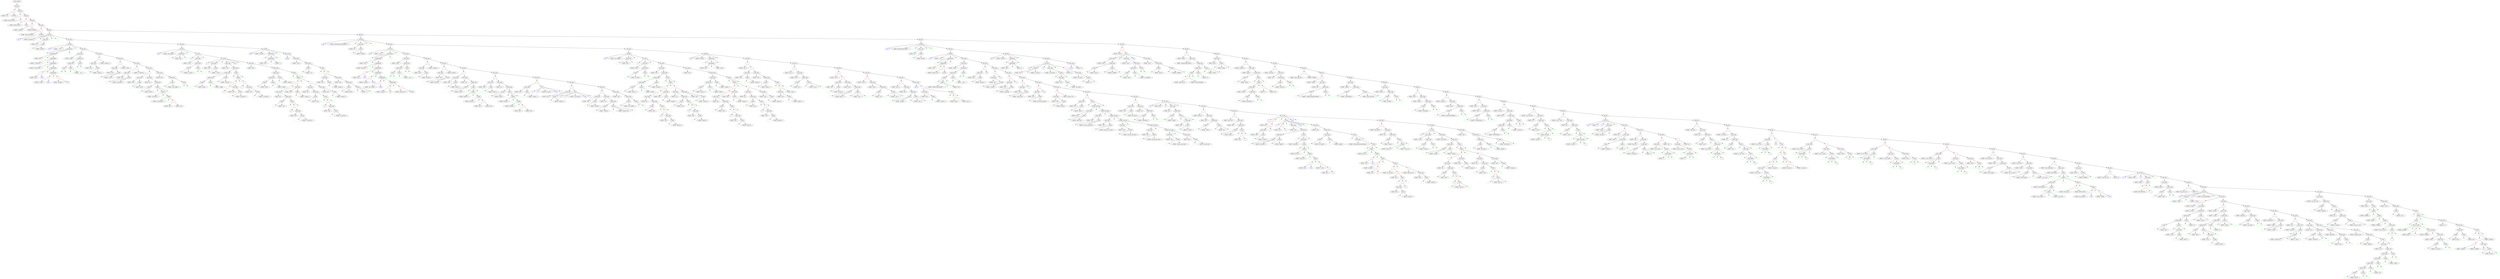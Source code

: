 digraph G {
  ordering="out"
  0 [label="NAME ( LR )" color="black" fontcolor="black"];
  18 [label="0.00005" color="black" fontcolor="black"];
  39 [label="=" color="red" fontcolor="red"];
  45 [label="NAME ( MAX_EPOCH )" color="black" fontcolor="black"];
  63 [label="4" color="black" fontcolor="black"];
  84 [label="=" color="red" fontcolor="red"];
  90 [label="NAME ( BATCH_SIZE )" color="black" fontcolor="black"];
  108 [label="2048" color="black" fontcolor="black"];
  129 [label="=" color="red" fontcolor="red"];
  135 [label="NAME ( outpath )" color="black" fontcolor="black"];
  153 [label="STRING_LITERAL" color="black" fontcolor="black"];
  174 [label="=" color="red" fontcolor="red"];
  180 [label="NAME ( drop_probability )" color="black" fontcolor="black"];
  198 [label="0.000001" color="black" fontcolor="black"];
  219 [label="=" color="red" fontcolor="red"];
  225 [label="NAME ( nn )" color="black" fontcolor="black"];
  227 [label="." color="green" fontcolor="green"];
  228 [label="NAME ( Module )" color="black" fontcolor="black"];
  229 [label="trailer" color="black" fontcolor="black"];
  231 [label="atom_expr" color="black" fontcolor="black"];
  247 [label="NAME ( self )" color="black" fontcolor="black"];
  250 [label="NAME ( in_features )" color="black" fontcolor="black"];
  253 [label="NAME ( out_features )" color="black" fontcolor="black"];
  256 [label="NAME ( bias )" color="black" fontcolor="black"];
  258 [label="True" color="blue" fontcolor="blue"];
  275 [label="=" color="red" fontcolor="red"];
  276 [label="NAME ( is_first )" color="black" fontcolor="black"];
  278 [label="False" color="blue" fontcolor="blue"];
  295 [label="=" color="red" fontcolor="red"];
  296 [label="NAME ( omega_0 )" color="black" fontcolor="black"];
  298 [label="30" color="black" fontcolor="black"];
  316 [label="=" color="red" fontcolor="red"];
  318 [label="," color="green" fontcolor="green"];
  319 [label="typedarglist" color="black" fontcolor="black"];
  320 [label="," color="green" fontcolor="green"];
  321 [label="typedarglist" color="black" fontcolor="black"];
  322 [label="," color="green" fontcolor="green"];
  323 [label="typedarglist" color="black" fontcolor="black"];
  324 [label="," color="green" fontcolor="green"];
  325 [label="typedarglist" color="black" fontcolor="black"];
  326 [label="," color="green" fontcolor="green"];
  327 [label="typedarglist" color="black" fontcolor="black"];
  328 [label="(" color="green" fontcolor="green"];
  329 [label=")" color="green" fontcolor="green"];
  330 [label="parameters" color="black" fontcolor="black"];
  331 [label="NAME ( super )" color="black" fontcolor="black"];
  333 [label="(" color="green" fontcolor="green"];
  334 [label=")" color="green" fontcolor="green"];
  335 [label="trailer" color="black" fontcolor="black"];
  337 [label="." color="green" fontcolor="green"];
  338 [label="NAME ( __init__ )" color="black" fontcolor="black"];
  339 [label="trailer" color="black" fontcolor="black"];
  340 [label="trailer_plus" color="black" fontcolor="black"];
  341 [label="(" color="green" fontcolor="green"];
  342 [label=")" color="green" fontcolor="green"];
  343 [label="trailer" color="black" fontcolor="black"];
  344 [label="trailer_plus" color="black" fontcolor="black"];
  345 [label="atom_expr" color="black" fontcolor="black"];
  367 [label="NAME ( self )" color="black" fontcolor="black"];
  369 [label="." color="green" fontcolor="green"];
  370 [label="NAME ( omega_0 )" color="black" fontcolor="black"];
  371 [label="trailer" color="black" fontcolor="black"];
  373 [label="atom_expr" color="black" fontcolor="black"];
  389 [label="NAME ( omega_0 )" color="black" fontcolor="black"];
  409 [label="=" color="red" fontcolor="red"];
  415 [label="NAME ( self )" color="black" fontcolor="black"];
  417 [label="." color="green" fontcolor="green"];
  418 [label="NAME ( is_first )" color="black" fontcolor="black"];
  419 [label="trailer" color="black" fontcolor="black"];
  421 [label="atom_expr" color="black" fontcolor="black"];
  437 [label="NAME ( is_first )" color="black" fontcolor="black"];
  457 [label="=" color="red" fontcolor="red"];
  463 [label="NAME ( self )" color="black" fontcolor="black"];
  465 [label="." color="green" fontcolor="green"];
  466 [label="NAME ( in_features )" color="black" fontcolor="black"];
  467 [label="trailer" color="black" fontcolor="black"];
  469 [label="atom_expr" color="black" fontcolor="black"];
  485 [label="NAME ( in_features )" color="black" fontcolor="black"];
  505 [label="=" color="red" fontcolor="red"];
  511 [label="NAME ( self )" color="black" fontcolor="black"];
  513 [label="." color="green" fontcolor="green"];
  514 [label="NAME ( linear )" color="black" fontcolor="black"];
  515 [label="trailer" color="black" fontcolor="black"];
  517 [label="atom_expr" color="black" fontcolor="black"];
  533 [label="NAME ( nn )" color="black" fontcolor="black"];
  535 [label="." color="green" fontcolor="green"];
  536 [label="NAME ( Linear )" color="black" fontcolor="black"];
  537 [label="trailer" color="black" fontcolor="black"];
  539 [label="NAME ( in_features )" color="black" fontcolor="black"];
  556 [label="NAME ( out_features )" color="black" fontcolor="black"];
  573 [label="NAME ( bias )" color="black" fontcolor="black"];
  589 [label="NAME ( bias )" color="black" fontcolor="black"];
  606 [label="=" color="red" fontcolor="red"];
  608 [label="," color="green" fontcolor="green"];
  609 [label="arglist" color="black" fontcolor="black"];
  610 [label="," color="green" fontcolor="green"];
  611 [label="arglist" color="black" fontcolor="black"];
  612 [label="(" color="green" fontcolor="green"];
  613 [label=")" color="green" fontcolor="green"];
  614 [label="trailer" color="black" fontcolor="black"];
  615 [label="trailer_plus" color="black" fontcolor="black"];
  616 [label="atom_expr" color="black" fontcolor="black"];
  634 [label="=" color="red" fontcolor="red"];
  640 [label="NAME ( self )" color="black" fontcolor="black"];
  642 [label="." color="green" fontcolor="green"];
  643 [label="NAME ( init_weights )" color="black" fontcolor="black"];
  644 [label="trailer" color="black" fontcolor="black"];
  646 [label="(" color="green" fontcolor="green"];
  647 [label=")" color="green" fontcolor="green"];
  648 [label="trailer" color="black" fontcolor="black"];
  649 [label="trailer_plus" color="black" fontcolor="black"];
  650 [label="atom_expr" color="black" fontcolor="black"];
  673 [label="stmt_plus" color="black" fontcolor="black"];
  674 [label="stmt_plus" color="black" fontcolor="black"];
  675 [label="stmt_plus" color="black" fontcolor="black"];
  676 [label="stmt_plus" color="black" fontcolor="black"];
  677 [label="stmt_plus" color="black" fontcolor="black"];
  679 [label="def" color="blue" fontcolor="blue"];
  680 [label="NAME ( __init__ )" color="black" fontcolor="black"];
  681 [label=":" color="green" fontcolor="green"];
  682 [label="funcdef" color="black" fontcolor="black"];
  685 [label="NAME ( self )" color="black" fontcolor="black"];
  689 [label="(" color="green" fontcolor="green"];
  690 [label=")" color="green" fontcolor="green"];
  691 [label="parameters" color="black" fontcolor="black"];
  692 [label="NAME ( torch )" color="black" fontcolor="black"];
  694 [label="." color="green" fontcolor="green"];
  695 [label="NAME ( no_grad )" color="black" fontcolor="black"];
  696 [label="trailer" color="black" fontcolor="black"];
  698 [label="(" color="green" fontcolor="green"];
  699 [label=")" color="green" fontcolor="green"];
  700 [label="trailer" color="black" fontcolor="black"];
  701 [label="trailer_plus" color="black" fontcolor="black"];
  702 [label="atom_expr" color="black" fontcolor="black"];
  717 [label="NAME ( self )" color="black" fontcolor="black"];
  719 [label="." color="green" fontcolor="green"];
  720 [label="NAME ( is_first )" color="black" fontcolor="black"];
  721 [label="trailer" color="black" fontcolor="black"];
  723 [label="atom_expr" color="black" fontcolor="black"];
  738 [label="NAME ( self )" color="black" fontcolor="black"];
  740 [label="." color="green" fontcolor="green"];
  741 [label="NAME ( linear )" color="black" fontcolor="black"];
  742 [label="trailer" color="black" fontcolor="black"];
  744 [label="." color="green" fontcolor="green"];
  745 [label="NAME ( weight )" color="black" fontcolor="black"];
  746 [label="trailer" color="black" fontcolor="black"];
  747 [label="trailer_plus" color="black" fontcolor="black"];
  748 [label="." color="green" fontcolor="green"];
  749 [label="NAME ( uniform_ )" color="black" fontcolor="black"];
  750 [label="trailer" color="black" fontcolor="black"];
  751 [label="trailer_plus" color="black" fontcolor="black"];
  752 [label="1" color="black" fontcolor="black"];
  759 [label="-" color="red" fontcolor="red"];
  761 [label="NAME ( self )" color="black" fontcolor="black"];
  763 [label="." color="green" fontcolor="green"];
  764 [label="NAME ( in_features )" color="black" fontcolor="black"];
  765 [label="trailer" color="black" fontcolor="black"];
  767 [label="atom_expr" color="black" fontcolor="black"];
  771 [label="/" color="red" fontcolor="red"];
  783 [label="1" color="black" fontcolor="black"];
  790 [label="NAME ( self )" color="black" fontcolor="black"];
  792 [label="." color="green" fontcolor="green"];
  793 [label="NAME ( in_features )" color="black" fontcolor="black"];
  794 [label="trailer" color="black" fontcolor="black"];
  796 [label="atom_expr" color="black" fontcolor="black"];
  800 [label="/" color="red" fontcolor="red"];
  813 [label="," color="green" fontcolor="green"];
  814 [label="arglist" color="black" fontcolor="black"];
  815 [label="(" color="green" fontcolor="green"];
  816 [label=")" color="green" fontcolor="green"];
  817 [label="trailer" color="black" fontcolor="black"];
  818 [label="trailer_plus" color="black" fontcolor="black"];
  819 [label="atom_expr" color="black" fontcolor="black"];
  843 [label="NAME ( self )" color="black" fontcolor="black"];
  845 [label="." color="green" fontcolor="green"];
  846 [label="NAME ( linear )" color="black" fontcolor="black"];
  847 [label="trailer" color="black" fontcolor="black"];
  849 [label="." color="green" fontcolor="green"];
  850 [label="NAME ( weight )" color="black" fontcolor="black"];
  851 [label="trailer" color="black" fontcolor="black"];
  852 [label="trailer_plus" color="black" fontcolor="black"];
  853 [label="." color="green" fontcolor="green"];
  854 [label="NAME ( uniform_ )" color="black" fontcolor="black"];
  855 [label="trailer" color="black" fontcolor="black"];
  856 [label="trailer_plus" color="black" fontcolor="black"];
  857 [label="NAME ( np )" color="black" fontcolor="black"];
  859 [label="." color="green" fontcolor="green"];
  860 [label="NAME ( sqrt )" color="black" fontcolor="black"];
  861 [label="trailer" color="black" fontcolor="black"];
  863 [label="6" color="black" fontcolor="black"];
  870 [label="NAME ( self )" color="black" fontcolor="black"];
  872 [label="." color="green" fontcolor="green"];
  873 [label="NAME ( in_features )" color="black" fontcolor="black"];
  874 [label="trailer" color="black" fontcolor="black"];
  876 [label="atom_expr" color="black" fontcolor="black"];
  880 [label="/" color="red" fontcolor="red"];
  893 [label="(" color="green" fontcolor="green"];
  894 [label=")" color="green" fontcolor="green"];
  895 [label="trailer" color="black" fontcolor="black"];
  896 [label="trailer_plus" color="black" fontcolor="black"];
  897 [label="atom_expr" color="black" fontcolor="black"];
  901 [label="-" color="red" fontcolor="red"];
  903 [label="NAME ( self )" color="black" fontcolor="black"];
  905 [label="." color="green" fontcolor="green"];
  906 [label="NAME ( omega_0 )" color="black" fontcolor="black"];
  907 [label="trailer" color="black" fontcolor="black"];
  909 [label="atom_expr" color="black" fontcolor="black"];
  913 [label="/" color="red" fontcolor="red"];
  925 [label="NAME ( np )" color="black" fontcolor="black"];
  927 [label="." color="green" fontcolor="green"];
  928 [label="NAME ( sqrt )" color="black" fontcolor="black"];
  929 [label="trailer" color="black" fontcolor="black"];
  931 [label="6" color="black" fontcolor="black"];
  938 [label="NAME ( self )" color="black" fontcolor="black"];
  940 [label="." color="green" fontcolor="green"];
  941 [label="NAME ( in_features )" color="black" fontcolor="black"];
  942 [label="trailer" color="black" fontcolor="black"];
  944 [label="atom_expr" color="black" fontcolor="black"];
  948 [label="/" color="red" fontcolor="red"];
  961 [label="(" color="green" fontcolor="green"];
  962 [label=")" color="green" fontcolor="green"];
  963 [label="trailer" color="black" fontcolor="black"];
  964 [label="trailer_plus" color="black" fontcolor="black"];
  965 [label="atom_expr" color="black" fontcolor="black"];
  969 [label="NAME ( self )" color="black" fontcolor="black"];
  971 [label="." color="green" fontcolor="green"];
  972 [label="NAME ( omega_0 )" color="black" fontcolor="black"];
  973 [label="trailer" color="black" fontcolor="black"];
  975 [label="atom_expr" color="black" fontcolor="black"];
  979 [label="/" color="red" fontcolor="red"];
  992 [label="," color="green" fontcolor="green"];
  993 [label="arglist" color="black" fontcolor="black"];
  994 [label="(" color="green" fontcolor="green"];
  995 [label=")" color="green" fontcolor="green"];
  996 [label="trailer" color="black" fontcolor="black"];
  997 [label="trailer_plus" color="black" fontcolor="black"];
  998 [label="atom_expr" color="black" fontcolor="black"];
  1022 [label="if" color="blue" fontcolor="blue"];
  1023 [label=":" color="green" fontcolor="green"];
  1024 [label="else" color="blue" fontcolor="blue"];
  1025 [label=":" color="green" fontcolor="green"];
  1026 [label="if_stmt" color="black" fontcolor="black"];
  1031 [label="if" color="blue" fontcolor="blue"];
  1032 [label=":" color="green" fontcolor="green"];
  1033 [label="if_stmt" color="black" fontcolor="black"];
  1038 [label="def" color="blue" fontcolor="blue"];
  1039 [label="NAME ( init_weights )" color="black" fontcolor="black"];
  1040 [label=":" color="green" fontcolor="green"];
  1041 [label="funcdef" color="black" fontcolor="black"];
  1044 [label="NAME ( self )" color="black" fontcolor="black"];
  1047 [label="NAME ( x )" color="black" fontcolor="black"];
  1051 [label="," color="green" fontcolor="green"];
  1052 [label="typedarglist" color="black" fontcolor="black"];
  1053 [label="(" color="green" fontcolor="green"];
  1054 [label=")" color="green" fontcolor="green"];
  1055 [label="parameters" color="black" fontcolor="black"];
  1056 [label="NAME ( torch )" color="black" fontcolor="black"];
  1058 [label="." color="green" fontcolor="green"];
  1059 [label="NAME ( sin )" color="black" fontcolor="black"];
  1060 [label="trailer" color="black" fontcolor="black"];
  1062 [label="NAME ( self )" color="black" fontcolor="black"];
  1064 [label="." color="green" fontcolor="green"];
  1065 [label="NAME ( omega_0 )" color="black" fontcolor="black"];
  1066 [label="trailer" color="black" fontcolor="black"];
  1068 [label="atom_expr" color="black" fontcolor="black"];
  1072 [label="NAME ( self )" color="black" fontcolor="black"];
  1074 [label="." color="green" fontcolor="green"];
  1075 [label="NAME ( linear )" color="black" fontcolor="black"];
  1076 [label="trailer" color="black" fontcolor="black"];
  1078 [label="NAME ( x )" color="black" fontcolor="black"];
  1096 [label="(" color="green" fontcolor="green"];
  1097 [label=")" color="green" fontcolor="green"];
  1098 [label="trailer" color="black" fontcolor="black"];
  1099 [label="trailer_plus" color="black" fontcolor="black"];
  1100 [label="atom_expr" color="black" fontcolor="black"];
  1104 [label="*" color="red" fontcolor="red"];
  1117 [label="(" color="green" fontcolor="green"];
  1118 [label=")" color="green" fontcolor="green"];
  1119 [label="trailer" color="black" fontcolor="black"];
  1120 [label="trailer_plus" color="black" fontcolor="black"];
  1121 [label="atom_expr" color="black" fontcolor="black"];
  1137 [label="return" color="blue" fontcolor="blue"];
  1138 [label="return_stmt" color="black" fontcolor="black"];
  1146 [label="def" color="blue" fontcolor="blue"];
  1147 [label="NAME ( forward )" color="black" fontcolor="black"];
  1148 [label=":" color="green" fontcolor="green"];
  1149 [label="funcdef" color="black" fontcolor="black"];
  1153 [label="stmt_plus" color="black" fontcolor="black"];
  1154 [label="stmt_plus" color="black" fontcolor="black"];
  1156 [label="class" color="blue" fontcolor="blue"];
  1157 [label="NAME ( SineLayer )" color="black" fontcolor="black"];
  1158 [label="(" color="green" fontcolor="green"];
  1159 [label=")" color="green" fontcolor="green"];
  1160 [label=":" color="green" fontcolor="green"];
  1161 [label="classdef" color="black" fontcolor="black"];
  1164 [label="NAME ( nn )" color="black" fontcolor="black"];
  1166 [label="." color="green" fontcolor="green"];
  1167 [label="NAME ( Module )" color="black" fontcolor="black"];
  1168 [label="trailer" color="black" fontcolor="black"];
  1170 [label="atom_expr" color="black" fontcolor="black"];
  1186 [label="NAME ( self )" color="black" fontcolor="black"];
  1189 [label="NAME ( features )" color="black" fontcolor="black"];
  1192 [label="NAME ( bias )" color="black" fontcolor="black"];
  1194 [label="True" color="blue" fontcolor="blue"];
  1211 [label="=" color="red" fontcolor="red"];
  1212 [label="NAME ( ave_first )" color="black" fontcolor="black"];
  1214 [label="False" color="blue" fontcolor="blue"];
  1231 [label="=" color="red" fontcolor="red"];
  1232 [label="NAME ( ave_second )" color="black" fontcolor="black"];
  1234 [label="False" color="blue" fontcolor="blue"];
  1251 [label="=" color="red" fontcolor="red"];
  1252 [label="NAME ( omega_0 )" color="black" fontcolor="black"];
  1254 [label="30" color="black" fontcolor="black"];
  1272 [label="=" color="red" fontcolor="red"];
  1273 [label="NAME ( dropout_val )" color="black" fontcolor="black"];
  1275 [label="0.0001" color="black" fontcolor="black"];
  1293 [label="=" color="red" fontcolor="red"];
  1295 [label="," color="green" fontcolor="green"];
  1296 [label="typedarglist" color="black" fontcolor="black"];
  1297 [label="," color="green" fontcolor="green"];
  1298 [label="typedarglist" color="black" fontcolor="black"];
  1299 [label="," color="green" fontcolor="green"];
  1300 [label="typedarglist" color="black" fontcolor="black"];
  1301 [label="," color="green" fontcolor="green"];
  1302 [label="typedarglist" color="black" fontcolor="black"];
  1303 [label="," color="green" fontcolor="green"];
  1304 [label="typedarglist" color="black" fontcolor="black"];
  1305 [label="," color="green" fontcolor="green"];
  1306 [label="typedarglist" color="black" fontcolor="black"];
  1307 [label="(" color="green" fontcolor="green"];
  1308 [label=")" color="green" fontcolor="green"];
  1309 [label="parameters" color="black" fontcolor="black"];
  1310 [label="NAME ( super )" color="black" fontcolor="black"];
  1312 [label="(" color="green" fontcolor="green"];
  1313 [label=")" color="green" fontcolor="green"];
  1314 [label="trailer" color="black" fontcolor="black"];
  1316 [label="." color="green" fontcolor="green"];
  1317 [label="NAME ( __init__ )" color="black" fontcolor="black"];
  1318 [label="trailer" color="black" fontcolor="black"];
  1319 [label="trailer_plus" color="black" fontcolor="black"];
  1320 [label="(" color="green" fontcolor="green"];
  1321 [label=")" color="green" fontcolor="green"];
  1322 [label="trailer" color="black" fontcolor="black"];
  1323 [label="trailer_plus" color="black" fontcolor="black"];
  1324 [label="atom_expr" color="black" fontcolor="black"];
  1346 [label="NAME ( self )" color="black" fontcolor="black"];
  1348 [label="." color="green" fontcolor="green"];
  1349 [label="NAME ( omega_0 )" color="black" fontcolor="black"];
  1350 [label="trailer" color="black" fontcolor="black"];
  1352 [label="atom_expr" color="black" fontcolor="black"];
  1368 [label="NAME ( omega_0 )" color="black" fontcolor="black"];
  1388 [label="=" color="red" fontcolor="red"];
  1394 [label="NAME ( self )" color="black" fontcolor="black"];
  1396 [label="." color="green" fontcolor="green"];
  1397 [label="NAME ( features )" color="black" fontcolor="black"];
  1398 [label="trailer" color="black" fontcolor="black"];
  1400 [label="atom_expr" color="black" fontcolor="black"];
  1416 [label="NAME ( features )" color="black" fontcolor="black"];
  1436 [label="=" color="red" fontcolor="red"];
  1442 [label="NAME ( self )" color="black" fontcolor="black"];
  1444 [label="." color="green" fontcolor="green"];
  1445 [label="NAME ( linear_1 )" color="black" fontcolor="black"];
  1446 [label="trailer" color="black" fontcolor="black"];
  1448 [label="atom_expr" color="black" fontcolor="black"];
  1464 [label="NAME ( nn )" color="black" fontcolor="black"];
  1466 [label="." color="green" fontcolor="green"];
  1467 [label="NAME ( Linear )" color="black" fontcolor="black"];
  1468 [label="trailer" color="black" fontcolor="black"];
  1470 [label="NAME ( features )" color="black" fontcolor="black"];
  1487 [label="NAME ( features )" color="black" fontcolor="black"];
  1504 [label="NAME ( bias )" color="black" fontcolor="black"];
  1520 [label="NAME ( bias )" color="black" fontcolor="black"];
  1537 [label="=" color="red" fontcolor="red"];
  1539 [label="," color="green" fontcolor="green"];
  1540 [label="arglist" color="black" fontcolor="black"];
  1541 [label="," color="green" fontcolor="green"];
  1542 [label="arglist" color="black" fontcolor="black"];
  1543 [label="(" color="green" fontcolor="green"];
  1544 [label=")" color="green" fontcolor="green"];
  1545 [label="trailer" color="black" fontcolor="black"];
  1546 [label="trailer_plus" color="black" fontcolor="black"];
  1547 [label="atom_expr" color="black" fontcolor="black"];
  1565 [label="=" color="red" fontcolor="red"];
  1571 [label="NAME ( self )" color="black" fontcolor="black"];
  1573 [label="." color="green" fontcolor="green"];
  1574 [label="NAME ( linear_2 )" color="black" fontcolor="black"];
  1575 [label="trailer" color="black" fontcolor="black"];
  1577 [label="atom_expr" color="black" fontcolor="black"];
  1593 [label="NAME ( nn )" color="black" fontcolor="black"];
  1595 [label="." color="green" fontcolor="green"];
  1596 [label="NAME ( Linear )" color="black" fontcolor="black"];
  1597 [label="trailer" color="black" fontcolor="black"];
  1599 [label="NAME ( features )" color="black" fontcolor="black"];
  1616 [label="NAME ( features )" color="black" fontcolor="black"];
  1633 [label="NAME ( bias )" color="black" fontcolor="black"];
  1649 [label="NAME ( bias )" color="black" fontcolor="black"];
  1666 [label="=" color="red" fontcolor="red"];
  1668 [label="," color="green" fontcolor="green"];
  1669 [label="arglist" color="black" fontcolor="black"];
  1670 [label="," color="green" fontcolor="green"];
  1671 [label="arglist" color="black" fontcolor="black"];
  1672 [label="(" color="green" fontcolor="green"];
  1673 [label=")" color="green" fontcolor="green"];
  1674 [label="trailer" color="black" fontcolor="black"];
  1675 [label="trailer_plus" color="black" fontcolor="black"];
  1676 [label="atom_expr" color="black" fontcolor="black"];
  1694 [label="=" color="red" fontcolor="red"];
  1700 [label="NAME ( self )" color="black" fontcolor="black"];
  1702 [label="." color="green" fontcolor="green"];
  1703 [label="NAME ( weight_1 )" color="black" fontcolor="black"];
  1704 [label="trailer" color="black" fontcolor="black"];
  1706 [label="atom_expr" color="black" fontcolor="black"];
  1722 [label=".5" color="black" fontcolor="black"];
  1738 [label="NAME ( ave_first )" color="black" fontcolor="black"];
  1753 [label="1" color="black" fontcolor="black"];
  1770 [label="if" color="blue" fontcolor="blue"];
  1771 [label="else" color="blue" fontcolor="blue"];
  1772 [label="test" color="black" fontcolor="black"];
  1777 [label="=" color="red" fontcolor="red"];
  1783 [label="NAME ( self )" color="black" fontcolor="black"];
  1785 [label="." color="green" fontcolor="green"];
  1786 [label="NAME ( weight_2 )" color="black" fontcolor="black"];
  1787 [label="trailer" color="black" fontcolor="black"];
  1789 [label="atom_expr" color="black" fontcolor="black"];
  1805 [label=".5" color="black" fontcolor="black"];
  1821 [label="NAME ( ave_second )" color="black" fontcolor="black"];
  1836 [label="1" color="black" fontcolor="black"];
  1853 [label="if" color="blue" fontcolor="blue"];
  1854 [label="else" color="blue" fontcolor="blue"];
  1855 [label="test" color="black" fontcolor="black"];
  1860 [label="=" color="red" fontcolor="red"];
  1866 [label="NAME ( self )" color="black" fontcolor="black"];
  1868 [label="." color="green" fontcolor="green"];
  1869 [label="NAME ( dropout )" color="black" fontcolor="black"];
  1870 [label="trailer" color="black" fontcolor="black"];
  1872 [label="atom_expr" color="black" fontcolor="black"];
  1888 [label="NAME ( nn )" color="black" fontcolor="black"];
  1890 [label="." color="green" fontcolor="green"];
  1891 [label="NAME ( Dropout )" color="black" fontcolor="black"];
  1892 [label="trailer" color="black" fontcolor="black"];
  1894 [label="NAME ( dropout_val )" color="black" fontcolor="black"];
  1912 [label="(" color="green" fontcolor="green"];
  1913 [label=")" color="green" fontcolor="green"];
  1914 [label="trailer" color="black" fontcolor="black"];
  1915 [label="trailer_plus" color="black" fontcolor="black"];
  1916 [label="atom_expr" color="black" fontcolor="black"];
  1934 [label="=" color="red" fontcolor="red"];
  1940 [label="NAME ( self )" color="black" fontcolor="black"];
  1942 [label="." color="green" fontcolor="green"];
  1943 [label="NAME ( init_weights )" color="black" fontcolor="black"];
  1944 [label="trailer" color="black" fontcolor="black"];
  1946 [label="(" color="green" fontcolor="green"];
  1947 [label=")" color="green" fontcolor="green"];
  1948 [label="trailer" color="black" fontcolor="black"];
  1949 [label="trailer_plus" color="black" fontcolor="black"];
  1950 [label="atom_expr" color="black" fontcolor="black"];
  1973 [label="stmt_plus" color="black" fontcolor="black"];
  1974 [label="stmt_plus" color="black" fontcolor="black"];
  1975 [label="stmt_plus" color="black" fontcolor="black"];
  1976 [label="stmt_plus" color="black" fontcolor="black"];
  1977 [label="stmt_plus" color="black" fontcolor="black"];
  1978 [label="stmt_plus" color="black" fontcolor="black"];
  1979 [label="stmt_plus" color="black" fontcolor="black"];
  1980 [label="stmt_plus" color="black" fontcolor="black"];
  1982 [label="def" color="blue" fontcolor="blue"];
  1983 [label="NAME ( __init__ )" color="black" fontcolor="black"];
  1984 [label=":" color="green" fontcolor="green"];
  1985 [label="funcdef" color="black" fontcolor="black"];
  1988 [label="NAME ( self )" color="black" fontcolor="black"];
  1992 [label="(" color="green" fontcolor="green"];
  1993 [label=")" color="green" fontcolor="green"];
  1994 [label="parameters" color="black" fontcolor="black"];
  1995 [label="NAME ( torch )" color="black" fontcolor="black"];
  1997 [label="." color="green" fontcolor="green"];
  1998 [label="NAME ( no_grad )" color="black" fontcolor="black"];
  1999 [label="trailer" color="black" fontcolor="black"];
  2001 [label="(" color="green" fontcolor="green"];
  2002 [label=")" color="green" fontcolor="green"];
  2003 [label="trailer" color="black" fontcolor="black"];
  2004 [label="trailer_plus" color="black" fontcolor="black"];
  2005 [label="atom_expr" color="black" fontcolor="black"];
  2020 [label="NAME ( self )" color="black" fontcolor="black"];
  2022 [label="." color="green" fontcolor="green"];
  2023 [label="NAME ( linear_1 )" color="black" fontcolor="black"];
  2024 [label="trailer" color="black" fontcolor="black"];
  2026 [label="." color="green" fontcolor="green"];
  2027 [label="NAME ( weight )" color="black" fontcolor="black"];
  2028 [label="trailer" color="black" fontcolor="black"];
  2029 [label="trailer_plus" color="black" fontcolor="black"];
  2030 [label="." color="green" fontcolor="green"];
  2031 [label="NAME ( uniform_ )" color="black" fontcolor="black"];
  2032 [label="trailer" color="black" fontcolor="black"];
  2033 [label="trailer_plus" color="black" fontcolor="black"];
  2034 [label="NAME ( np )" color="black" fontcolor="black"];
  2036 [label="." color="green" fontcolor="green"];
  2037 [label="NAME ( sqrt )" color="black" fontcolor="black"];
  2038 [label="trailer" color="black" fontcolor="black"];
  2040 [label="6" color="black" fontcolor="black"];
  2047 [label="NAME ( self )" color="black" fontcolor="black"];
  2049 [label="." color="green" fontcolor="green"];
  2050 [label="NAME ( features )" color="black" fontcolor="black"];
  2051 [label="trailer" color="black" fontcolor="black"];
  2053 [label="atom_expr" color="black" fontcolor="black"];
  2057 [label="/" color="red" fontcolor="red"];
  2070 [label="(" color="green" fontcolor="green"];
  2071 [label=")" color="green" fontcolor="green"];
  2072 [label="trailer" color="black" fontcolor="black"];
  2073 [label="trailer_plus" color="black" fontcolor="black"];
  2074 [label="atom_expr" color="black" fontcolor="black"];
  2078 [label="-" color="red" fontcolor="red"];
  2080 [label="NAME ( self )" color="black" fontcolor="black"];
  2082 [label="." color="green" fontcolor="green"];
  2083 [label="NAME ( omega_0 )" color="black" fontcolor="black"];
  2084 [label="trailer" color="black" fontcolor="black"];
  2086 [label="atom_expr" color="black" fontcolor="black"];
  2090 [label="/" color="red" fontcolor="red"];
  2102 [label="NAME ( np )" color="black" fontcolor="black"];
  2104 [label="." color="green" fontcolor="green"];
  2105 [label="NAME ( sqrt )" color="black" fontcolor="black"];
  2106 [label="trailer" color="black" fontcolor="black"];
  2108 [label="6" color="black" fontcolor="black"];
  2115 [label="NAME ( self )" color="black" fontcolor="black"];
  2117 [label="." color="green" fontcolor="green"];
  2118 [label="NAME ( features )" color="black" fontcolor="black"];
  2119 [label="trailer" color="black" fontcolor="black"];
  2121 [label="atom_expr" color="black" fontcolor="black"];
  2125 [label="/" color="red" fontcolor="red"];
  2138 [label="(" color="green" fontcolor="green"];
  2139 [label=")" color="green" fontcolor="green"];
  2140 [label="trailer" color="black" fontcolor="black"];
  2141 [label="trailer_plus" color="black" fontcolor="black"];
  2142 [label="atom_expr" color="black" fontcolor="black"];
  2146 [label="NAME ( self )" color="black" fontcolor="black"];
  2148 [label="." color="green" fontcolor="green"];
  2149 [label="NAME ( omega_0 )" color="black" fontcolor="black"];
  2150 [label="trailer" color="black" fontcolor="black"];
  2152 [label="atom_expr" color="black" fontcolor="black"];
  2156 [label="/" color="red" fontcolor="red"];
  2169 [label="," color="green" fontcolor="green"];
  2170 [label="arglist" color="black" fontcolor="black"];
  2171 [label="(" color="green" fontcolor="green"];
  2172 [label=")" color="green" fontcolor="green"];
  2173 [label="trailer" color="black" fontcolor="black"];
  2174 [label="trailer_plus" color="black" fontcolor="black"];
  2175 [label="atom_expr" color="black" fontcolor="black"];
  2197 [label="NAME ( self )" color="black" fontcolor="black"];
  2199 [label="." color="green" fontcolor="green"];
  2200 [label="NAME ( linear_2 )" color="black" fontcolor="black"];
  2201 [label="trailer" color="black" fontcolor="black"];
  2203 [label="." color="green" fontcolor="green"];
  2204 [label="NAME ( weight )" color="black" fontcolor="black"];
  2205 [label="trailer" color="black" fontcolor="black"];
  2206 [label="trailer_plus" color="black" fontcolor="black"];
  2207 [label="." color="green" fontcolor="green"];
  2208 [label="NAME ( uniform_ )" color="black" fontcolor="black"];
  2209 [label="trailer" color="black" fontcolor="black"];
  2210 [label="trailer_plus" color="black" fontcolor="black"];
  2211 [label="NAME ( np )" color="black" fontcolor="black"];
  2213 [label="." color="green" fontcolor="green"];
  2214 [label="NAME ( sqrt )" color="black" fontcolor="black"];
  2215 [label="trailer" color="black" fontcolor="black"];
  2217 [label="6" color="black" fontcolor="black"];
  2224 [label="NAME ( self )" color="black" fontcolor="black"];
  2226 [label="." color="green" fontcolor="green"];
  2227 [label="NAME ( features )" color="black" fontcolor="black"];
  2228 [label="trailer" color="black" fontcolor="black"];
  2230 [label="atom_expr" color="black" fontcolor="black"];
  2234 [label="/" color="red" fontcolor="red"];
  2247 [label="(" color="green" fontcolor="green"];
  2248 [label=")" color="green" fontcolor="green"];
  2249 [label="trailer" color="black" fontcolor="black"];
  2250 [label="trailer_plus" color="black" fontcolor="black"];
  2251 [label="atom_expr" color="black" fontcolor="black"];
  2255 [label="-" color="red" fontcolor="red"];
  2257 [label="NAME ( self )" color="black" fontcolor="black"];
  2259 [label="." color="green" fontcolor="green"];
  2260 [label="NAME ( omega_0 )" color="black" fontcolor="black"];
  2261 [label="trailer" color="black" fontcolor="black"];
  2263 [label="atom_expr" color="black" fontcolor="black"];
  2267 [label="/" color="red" fontcolor="red"];
  2279 [label="NAME ( np )" color="black" fontcolor="black"];
  2281 [label="." color="green" fontcolor="green"];
  2282 [label="NAME ( sqrt )" color="black" fontcolor="black"];
  2283 [label="trailer" color="black" fontcolor="black"];
  2285 [label="6" color="black" fontcolor="black"];
  2292 [label="NAME ( self )" color="black" fontcolor="black"];
  2294 [label="." color="green" fontcolor="green"];
  2295 [label="NAME ( features )" color="black" fontcolor="black"];
  2296 [label="trailer" color="black" fontcolor="black"];
  2298 [label="atom_expr" color="black" fontcolor="black"];
  2302 [label="/" color="red" fontcolor="red"];
  2315 [label="(" color="green" fontcolor="green"];
  2316 [label=")" color="green" fontcolor="green"];
  2317 [label="trailer" color="black" fontcolor="black"];
  2318 [label="trailer_plus" color="black" fontcolor="black"];
  2319 [label="atom_expr" color="black" fontcolor="black"];
  2323 [label="NAME ( self )" color="black" fontcolor="black"];
  2325 [label="." color="green" fontcolor="green"];
  2326 [label="NAME ( omega_0 )" color="black" fontcolor="black"];
  2327 [label="trailer" color="black" fontcolor="black"];
  2329 [label="atom_expr" color="black" fontcolor="black"];
  2333 [label="/" color="red" fontcolor="red"];
  2346 [label="," color="green" fontcolor="green"];
  2347 [label="arglist" color="black" fontcolor="black"];
  2348 [label="(" color="green" fontcolor="green"];
  2349 [label=")" color="green" fontcolor="green"];
  2350 [label="trailer" color="black" fontcolor="black"];
  2351 [label="trailer_plus" color="black" fontcolor="black"];
  2352 [label="atom_expr" color="black" fontcolor="black"];
  2375 [label="stmt_plus" color="black" fontcolor="black"];
  2377 [label="if" color="blue" fontcolor="blue"];
  2378 [label=":" color="green" fontcolor="green"];
  2379 [label="if_stmt" color="black" fontcolor="black"];
  2384 [label="def" color="blue" fontcolor="blue"];
  2385 [label="NAME ( init_weights )" color="black" fontcolor="black"];
  2386 [label=":" color="green" fontcolor="green"];
  2387 [label="funcdef" color="black" fontcolor="black"];
  2390 [label="NAME ( self )" color="black" fontcolor="black"];
  2393 [label="NAME ( input )" color="black" fontcolor="black"];
  2397 [label="," color="green" fontcolor="green"];
  2398 [label="typedarglist" color="black" fontcolor="black"];
  2399 [label="(" color="green" fontcolor="green"];
  2400 [label=")" color="green" fontcolor="green"];
  2401 [label="parameters" color="black" fontcolor="black"];
  2402 [label="NAME ( sine_1 )" color="black" fontcolor="black"];
  2420 [label="NAME ( self )" color="black" fontcolor="black"];
  2422 [label="." color="green" fontcolor="green"];
  2423 [label="NAME ( omega_0 )" color="black" fontcolor="black"];
  2424 [label="trailer" color="black" fontcolor="black"];
  2426 [label="atom_expr" color="black" fontcolor="black"];
  2430 [label="NAME ( self )" color="black" fontcolor="black"];
  2432 [label="." color="green" fontcolor="green"];
  2433 [label="NAME ( linear_1 )" color="black" fontcolor="black"];
  2434 [label="trailer" color="black" fontcolor="black"];
  2436 [label="NAME ( self )" color="black" fontcolor="black"];
  2438 [label="." color="green" fontcolor="green"];
  2439 [label="NAME ( weight_1 )" color="black" fontcolor="black"];
  2440 [label="trailer" color="black" fontcolor="black"];
  2442 [label="atom_expr" color="black" fontcolor="black"];
  2446 [label="NAME ( input )" color="black" fontcolor="black"];
  2452 [label="*" color="red" fontcolor="red"];
  2465 [label="(" color="green" fontcolor="green"];
  2466 [label=")" color="green" fontcolor="green"];
  2467 [label="trailer" color="black" fontcolor="black"];
  2468 [label="trailer_plus" color="black" fontcolor="black"];
  2469 [label="atom_expr" color="black" fontcolor="black"];
  2473 [label="*" color="red" fontcolor="red"];
  2488 [label="=" color="red" fontcolor="red"];
  2494 [label="NAME ( sine_1 )" color="black" fontcolor="black"];
  2512 [label="NAME ( torch )" color="black" fontcolor="black"];
  2514 [label="." color="green" fontcolor="green"];
  2515 [label="NAME ( sin )" color="black" fontcolor="black"];
  2516 [label="trailer" color="black" fontcolor="black"];
  2518 [label="NAME ( sine_1 )" color="black" fontcolor="black"];
  2536 [label="(" color="green" fontcolor="green"];
  2537 [label=")" color="green" fontcolor="green"];
  2538 [label="trailer" color="black" fontcolor="black"];
  2539 [label="trailer_plus" color="black" fontcolor="black"];
  2540 [label="atom_expr" color="black" fontcolor="black"];
  2558 [label="=" color="red" fontcolor="red"];
  2564 [label="NAME ( sine_2 )" color="black" fontcolor="black"];
  2582 [label="NAME ( self )" color="black" fontcolor="black"];
  2584 [label="." color="green" fontcolor="green"];
  2585 [label="NAME ( omega_0 )" color="black" fontcolor="black"];
  2586 [label="trailer" color="black" fontcolor="black"];
  2588 [label="atom_expr" color="black" fontcolor="black"];
  2592 [label="NAME ( self )" color="black" fontcolor="black"];
  2594 [label="." color="green" fontcolor="green"];
  2595 [label="NAME ( linear_2 )" color="black" fontcolor="black"];
  2596 [label="trailer" color="black" fontcolor="black"];
  2598 [label="NAME ( sine_1 )" color="black" fontcolor="black"];
  2616 [label="(" color="green" fontcolor="green"];
  2617 [label=")" color="green" fontcolor="green"];
  2618 [label="trailer" color="black" fontcolor="black"];
  2619 [label="trailer_plus" color="black" fontcolor="black"];
  2620 [label="atom_expr" color="black" fontcolor="black"];
  2624 [label="*" color="red" fontcolor="red"];
  2639 [label="=" color="red" fontcolor="red"];
  2645 [label="NAME ( sine_2 )" color="black" fontcolor="black"];
  2663 [label="NAME ( torch )" color="black" fontcolor="black"];
  2665 [label="." color="green" fontcolor="green"];
  2666 [label="NAME ( sin )" color="black" fontcolor="black"];
  2667 [label="trailer" color="black" fontcolor="black"];
  2669 [label="NAME ( sine_2 )" color="black" fontcolor="black"];
  2687 [label="(" color="green" fontcolor="green"];
  2688 [label=")" color="green" fontcolor="green"];
  2689 [label="trailer" color="black" fontcolor="black"];
  2690 [label="trailer_plus" color="black" fontcolor="black"];
  2691 [label="atom_expr" color="black" fontcolor="black"];
  2709 [label="=" color="red" fontcolor="red"];
  2715 [label="NAME ( sine_2 )" color="black" fontcolor="black"];
  2733 [label="NAME ( self )" color="black" fontcolor="black"];
  2735 [label="." color="green" fontcolor="green"];
  2736 [label="NAME ( dropout )" color="black" fontcolor="black"];
  2737 [label="trailer" color="black" fontcolor="black"];
  2739 [label="NAME ( sine_2 )" color="black" fontcolor="black"];
  2757 [label="(" color="green" fontcolor="green"];
  2758 [label=")" color="green" fontcolor="green"];
  2759 [label="trailer" color="black" fontcolor="black"];
  2760 [label="trailer_plus" color="black" fontcolor="black"];
  2761 [label="atom_expr" color="black" fontcolor="black"];
  2779 [label="=" color="red" fontcolor="red"];
  2785 [label="NAME ( self )" color="black" fontcolor="black"];
  2787 [label="." color="green" fontcolor="green"];
  2788 [label="NAME ( weight_2 )" color="black" fontcolor="black"];
  2789 [label="trailer" color="black" fontcolor="black"];
  2791 [label="atom_expr" color="black" fontcolor="black"];
  2795 [label="NAME ( input )" color="black" fontcolor="black"];
  2802 [label="NAME ( sine_2 )" color="black" fontcolor="black"];
  2809 [label="+" color="red" fontcolor="red"];
  2823 [label="(" color="green" fontcolor="green"];
  2824 [label=")" color="green" fontcolor="green"];
  2825 [label="atom" color="black" fontcolor="black"];
  2830 [label="*" color="red" fontcolor="red"];
  2843 [label="return" color="blue" fontcolor="blue"];
  2844 [label="return_stmt" color="black" fontcolor="black"];
  2851 [label="stmt_plus" color="black" fontcolor="black"];
  2852 [label="stmt_plus" color="black" fontcolor="black"];
  2853 [label="stmt_plus" color="black" fontcolor="black"];
  2854 [label="stmt_plus" color="black" fontcolor="black"];
  2855 [label="stmt_plus" color="black" fontcolor="black"];
  2857 [label="def" color="blue" fontcolor="blue"];
  2858 [label="NAME ( forward )" color="black" fontcolor="black"];
  2859 [label=":" color="green" fontcolor="green"];
  2860 [label="funcdef" color="black" fontcolor="black"];
  2864 [label="stmt_plus" color="black" fontcolor="black"];
  2865 [label="stmt_plus" color="black" fontcolor="black"];
  2867 [label="class" color="blue" fontcolor="blue"];
  2868 [label="NAME ( ResidualSineLayerDropout )" color="black" fontcolor="black"];
  2869 [label="(" color="green" fontcolor="green"];
  2870 [label=")" color="green" fontcolor="green"];
  2871 [label=":" color="green" fontcolor="green"];
  2872 [label="classdef" color="black" fontcolor="black"];
  2875 [label="NAME ( nn )" color="black" fontcolor="black"];
  2877 [label="." color="green" fontcolor="green"];
  2878 [label="NAME ( Module )" color="black" fontcolor="black"];
  2879 [label="trailer" color="black" fontcolor="black"];
  2881 [label="atom_expr" color="black" fontcolor="black"];
  2897 [label="NAME ( self )" color="black" fontcolor="black"];
  2900 [label="NAME ( dropout_val )" color="black" fontcolor="black"];
  2902 [label="0.0001" color="black" fontcolor="black"];
  2920 [label="=" color="red" fontcolor="red"];
  2922 [label="," color="green" fontcolor="green"];
  2923 [label="typedarglist" color="black" fontcolor="black"];
  2924 [label="(" color="green" fontcolor="green"];
  2925 [label=")" color="green" fontcolor="green"];
  2926 [label="parameters" color="black" fontcolor="black"];
  2927 [label="NAME ( super )" color="black" fontcolor="black"];
  2929 [label="NAME ( MyResidualSirenNet )" color="black" fontcolor="black"];
  2946 [label="NAME ( self )" color="black" fontcolor="black"];
  2964 [label="," color="green" fontcolor="green"];
  2965 [label="arglist" color="black" fontcolor="black"];
  2966 [label="(" color="green" fontcolor="green"];
  2967 [label=")" color="green" fontcolor="green"];
  2968 [label="trailer" color="black" fontcolor="black"];
  2970 [label="." color="green" fontcolor="green"];
  2971 [label="NAME ( __init__ )" color="black" fontcolor="black"];
  2972 [label="trailer" color="black" fontcolor="black"];
  2973 [label="trailer_plus" color="black" fontcolor="black"];
  2974 [label="(" color="green" fontcolor="green"];
  2975 [label=")" color="green" fontcolor="green"];
  2976 [label="trailer" color="black" fontcolor="black"];
  2977 [label="trailer_plus" color="black" fontcolor="black"];
  2978 [label="atom_expr" color="black" fontcolor="black"];
  3000 [label="NAME ( self )" color="black" fontcolor="black"];
  3002 [label="." color="green" fontcolor="green"];
  3003 [label="NAME ( Omega_0 )" color="black" fontcolor="black"];
  3004 [label="trailer" color="black" fontcolor="black"];
  3006 [label="atom_expr" color="black" fontcolor="black"];
  3022 [label="30" color="black" fontcolor="black"];
  3043 [label="=" color="red" fontcolor="red"];
  3049 [label="NAME ( self )" color="black" fontcolor="black"];
  3051 [label="." color="green" fontcolor="green"];
  3052 [label="NAME ( n_layers )" color="black" fontcolor="black"];
  3053 [label="trailer" color="black" fontcolor="black"];
  3055 [label="atom_expr" color="black" fontcolor="black"];
  3071 [label="6" color="black" fontcolor="black"];
  3092 [label="=" color="red" fontcolor="red"];
  3098 [label="NAME ( self )" color="black" fontcolor="black"];
  3100 [label="." color="green" fontcolor="green"];
  3101 [label="NAME ( input_dim )" color="black" fontcolor="black"];
  3102 [label="trailer" color="black" fontcolor="black"];
  3104 [label="atom_expr" color="black" fontcolor="black"];
  3120 [label="3" color="black" fontcolor="black"];
  3141 [label="=" color="red" fontcolor="red"];
  3147 [label="NAME ( self )" color="black" fontcolor="black"];
  3149 [label="." color="green" fontcolor="green"];
  3150 [label="NAME ( output_dim )" color="black" fontcolor="black"];
  3151 [label="trailer" color="black" fontcolor="black"];
  3153 [label="atom_expr" color="black" fontcolor="black"];
  3169 [label="1" color="black" fontcolor="black"];
  3190 [label="=" color="red" fontcolor="red"];
  3196 [label="NAME ( self )" color="black" fontcolor="black"];
  3198 [label="." color="green" fontcolor="green"];
  3199 [label="NAME ( neurons_per_layer )" color="black" fontcolor="black"];
  3200 [label="trailer" color="black" fontcolor="black"];
  3202 [label="atom_expr" color="black" fontcolor="black"];
  3218 [label="50" color="black" fontcolor="black"];
  3239 [label="=" color="red" fontcolor="red"];
  3245 [label="NAME ( self )" color="black" fontcolor="black"];
  3247 [label="." color="green" fontcolor="green"];
  3248 [label="NAME ( dropout )" color="black" fontcolor="black"];
  3249 [label="trailer" color="black" fontcolor="black"];
  3251 [label="atom_expr" color="black" fontcolor="black"];
  3267 [label="NAME ( dropout_val )" color="black" fontcolor="black"];
  3287 [label="=" color="red" fontcolor="red"];
  3293 [label="NAME ( self )" color="black" fontcolor="black"];
  3295 [label="." color="green" fontcolor="green"];
  3296 [label="NAME ( layers )" color="black" fontcolor="black"];
  3297 [label="trailer" color="black" fontcolor="black"];
  3299 [label="atom_expr" color="black" fontcolor="black"];
  3315 [label="NAME ( self )" color="black" fontcolor="black"];
  3317 [label="." color="green" fontcolor="green"];
  3318 [label="NAME ( input_dim )" color="black" fontcolor="black"];
  3319 [label="trailer" color="black" fontcolor="black"];
  3321 [label="atom_expr" color="black" fontcolor="black"];
  3337 [label="NAME ( self )" color="black" fontcolor="black"];
  3339 [label="." color="green" fontcolor="green"];
  3340 [label="NAME ( neurons_per_layer )" color="black" fontcolor="black"];
  3341 [label="trailer" color="black" fontcolor="black"];
  3343 [label="atom_expr" color="black" fontcolor="black"];
  3359 [label="NAME ( self )" color="black" fontcolor="black"];
  3361 [label="." color="green" fontcolor="green"];
  3362 [label="NAME ( neurons_per_layer )" color="black" fontcolor="black"];
  3363 [label="trailer" color="black" fontcolor="black"];
  3365 [label="atom_expr" color="black" fontcolor="black"];
  3381 [label="NAME ( self )" color="black" fontcolor="black"];
  3383 [label="." color="green" fontcolor="green"];
  3384 [label="NAME ( neurons_per_layer )" color="black" fontcolor="black"];
  3385 [label="trailer" color="black" fontcolor="black"];
  3387 [label="atom_expr" color="black" fontcolor="black"];
  3403 [label="NAME ( self )" color="black" fontcolor="black"];
  3405 [label="." color="green" fontcolor="green"];
  3406 [label="NAME ( neurons_per_layer )" color="black" fontcolor="black"];
  3407 [label="trailer" color="black" fontcolor="black"];
  3409 [label="atom_expr" color="black" fontcolor="black"];
  3425 [label="NAME ( self )" color="black" fontcolor="black"];
  3427 [label="." color="green" fontcolor="green"];
  3428 [label="NAME ( neurons_per_layer )" color="black" fontcolor="black"];
  3429 [label="trailer" color="black" fontcolor="black"];
  3431 [label="atom_expr" color="black" fontcolor="black"];
  3447 [label="NAME ( self )" color="black" fontcolor="black"];
  3449 [label="." color="green" fontcolor="green"];
  3450 [label="NAME ( output_dim )" color="black" fontcolor="black"];
  3451 [label="trailer" color="black" fontcolor="black"];
  3453 [label="atom_expr" color="black" fontcolor="black"];
  3470 [label="," color="green" fontcolor="green"];
  3471 [label="named_star_plus" color="black" fontcolor="black"];
  3472 [label="," color="green" fontcolor="green"];
  3473 [label="named_star_plus" color="black" fontcolor="black"];
  3474 [label="," color="green" fontcolor="green"];
  3475 [label="named_star_plus" color="black" fontcolor="black"];
  3476 [label="," color="green" fontcolor="green"];
  3477 [label="named_star_plus" color="black" fontcolor="black"];
  3478 [label="," color="green" fontcolor="green"];
  3479 [label="named_star_plus" color="black" fontcolor="black"];
  3480 [label="," color="green" fontcolor="green"];
  3481 [label="named_star_plus" color="black" fontcolor="black"];
  3483 [label="[" color="green" fontcolor="green"];
  3484 [label="]" color="green" fontcolor="green"];
  3485 [label="atom" color="black" fontcolor="black"];
  3504 [label="=" color="red" fontcolor="red"];
  3510 [label="NAME ( self )" color="black" fontcolor="black"];
  3512 [label="." color="green" fontcolor="green"];
  3513 [label="NAME ( net_layers )" color="black" fontcolor="black"];
  3514 [label="trailer" color="black" fontcolor="black"];
  3516 [label="atom_expr" color="black" fontcolor="black"];
  3532 [label="NAME ( nn )" color="black" fontcolor="black"];
  3534 [label="." color="green" fontcolor="green"];
  3535 [label="NAME ( ModuleList )" color="black" fontcolor="black"];
  3536 [label="trailer" color="black" fontcolor="black"];
  3538 [label="(" color="green" fontcolor="green"];
  3539 [label=")" color="green" fontcolor="green"];
  3540 [label="trailer" color="black" fontcolor="black"];
  3541 [label="trailer_plus" color="black" fontcolor="black"];
  3542 [label="atom_expr" color="black" fontcolor="black"];
  3560 [label="=" color="red" fontcolor="red"];
  3566 [label="NAME ( idx )" color="black" fontcolor="black"];
  3579 [label="NAME ( np )" color="black" fontcolor="black"];
  3581 [label="." color="green" fontcolor="green"];
  3582 [label="NAME ( arange )" color="black" fontcolor="black"];
  3583 [label="trailer" color="black" fontcolor="black"];
  3585 [label="NAME ( self )" color="black" fontcolor="black"];
  3587 [label="." color="green" fontcolor="green"];
  3588 [label="NAME ( n_layers )" color="black" fontcolor="black"];
  3589 [label="trailer" color="black" fontcolor="black"];
  3591 [label="atom_expr" color="black" fontcolor="black"];
  3607 [label="(" color="green" fontcolor="green"];
  3608 [label=")" color="green" fontcolor="green"];
  3609 [label="trailer" color="black" fontcolor="black"];
  3610 [label="trailer_plus" color="black" fontcolor="black"];
  3611 [label="atom_expr" color="black" fontcolor="black"];
  3626 [label="NAME ( layer_in )" color="black" fontcolor="black"];
  3644 [label="NAME ( self )" color="black" fontcolor="black"];
  3646 [label="." color="green" fontcolor="green"];
  3647 [label="NAME ( layers )" color="black" fontcolor="black"];
  3648 [label="trailer" color="black" fontcolor="black"];
  3650 [label="NAME ( idx )" color="black" fontcolor="black"];
  3668 [label="[" color="green" fontcolor="green"];
  3669 [label="]" color="green" fontcolor="green"];
  3670 [label="trailer" color="black" fontcolor="black"];
  3671 [label="trailer_plus" color="black" fontcolor="black"];
  3672 [label="atom_expr" color="black" fontcolor="black"];
  3690 [label="=" color="red" fontcolor="red"];
  3696 [label="NAME ( layer_out )" color="black" fontcolor="black"];
  3714 [label="NAME ( self )" color="black" fontcolor="black"];
  3716 [label="." color="green" fontcolor="green"];
  3717 [label="NAME ( layers )" color="black" fontcolor="black"];
  3718 [label="trailer" color="black" fontcolor="black"];
  3720 [label="NAME ( idx )" color="black" fontcolor="black"];
  3727 [label="1" color="black" fontcolor="black"];
  3735 [label="+" color="red" fontcolor="red"];
  3747 [label="[" color="green" fontcolor="green"];
  3748 [label="]" color="green" fontcolor="green"];
  3749 [label="trailer" color="black" fontcolor="black"];
  3750 [label="trailer_plus" color="black" fontcolor="black"];
  3751 [label="atom_expr" color="black" fontcolor="black"];
  3769 [label="=" color="red" fontcolor="red"];
  3775 [label="NAME ( idx )" color="black" fontcolor="black"];
  3788 [label="NAME ( self )" color="black" fontcolor="black"];
  3790 [label="." color="green" fontcolor="green"];
  3791 [label="NAME ( n_layers )" color="black" fontcolor="black"];
  3792 [label="trailer" color="black" fontcolor="black"];
  3794 [label="atom_expr" color="black" fontcolor="black"];
  3799 [label="1" color="black" fontcolor="black"];
  3807 [label="-" color="red" fontcolor="red"];
  3813 [label="!=" color="red" fontcolor="red"];
  3819 [label="NAME ( idx )" color="black" fontcolor="black"];
  3832 [label="0" color="black" fontcolor="black"];
  3845 [label="==" color="red" fontcolor="red"];
  3851 [label="NAME ( self )" color="black" fontcolor="black"];
  3853 [label="." color="green" fontcolor="green"];
  3854 [label="NAME ( net_layers )" color="black" fontcolor="black"];
  3855 [label="trailer" color="black" fontcolor="black"];
  3857 [label="." color="green" fontcolor="green"];
  3858 [label="NAME ( append )" color="black" fontcolor="black"];
  3859 [label="trailer" color="black" fontcolor="black"];
  3860 [label="trailer_plus" color="black" fontcolor="black"];
  3861 [label="NAME ( SineLayer )" color="black" fontcolor="black"];
  3863 [label="NAME ( layer_in )" color="black" fontcolor="black"];
  3880 [label="NAME ( layer_out )" color="black" fontcolor="black"];
  3897 [label="NAME ( bias )" color="black" fontcolor="black"];
  3913 [label="True" color="blue" fontcolor="blue"];
  3930 [label="=" color="red" fontcolor="red"];
  3931 [label="NAME ( is_first )" color="black" fontcolor="black"];
  3947 [label="NAME ( idx )" color="black" fontcolor="black"];
  3960 [label="0" color="black" fontcolor="black"];
  3973 [label="==" color="red" fontcolor="red"];
  3979 [label="=" color="red" fontcolor="red"];
  3981 [label="," color="green" fontcolor="green"];
  3982 [label="arglist" color="black" fontcolor="black"];
  3983 [label="," color="green" fontcolor="green"];
  3984 [label="arglist" color="black" fontcolor="black"];
  3985 [label="," color="green" fontcolor="green"];
  3986 [label="arglist" color="black" fontcolor="black"];
  3987 [label="(" color="green" fontcolor="green"];
  3988 [label=")" color="green" fontcolor="green"];
  3989 [label="trailer" color="black" fontcolor="black"];
  3991 [label="atom_expr" color="black" fontcolor="black"];
  4007 [label="(" color="green" fontcolor="green"];
  4008 [label=")" color="green" fontcolor="green"];
  4009 [label="trailer" color="black" fontcolor="black"];
  4010 [label="trailer_plus" color="black" fontcolor="black"];
  4011 [label="atom_expr" color="black" fontcolor="black"];
  4035 [label="NAME ( self )" color="black" fontcolor="black"];
  4037 [label="." color="green" fontcolor="green"];
  4038 [label="NAME ( net_layers )" color="black" fontcolor="black"];
  4039 [label="trailer" color="black" fontcolor="black"];
  4041 [label="." color="green" fontcolor="green"];
  4042 [label="NAME ( append )" color="black" fontcolor="black"];
  4043 [label="trailer" color="black" fontcolor="black"];
  4044 [label="trailer_plus" color="black" fontcolor="black"];
  4045 [label="NAME ( ResidualSineLayerDropout )" color="black" fontcolor="black"];
  4047 [label="NAME ( layer_in )" color="black" fontcolor="black"];
  4064 [label="NAME ( bias )" color="black" fontcolor="black"];
  4080 [label="True" color="blue" fontcolor="blue"];
  4097 [label="=" color="red" fontcolor="red"];
  4098 [label="NAME ( ave_first )" color="black" fontcolor="black"];
  4114 [label="NAME ( idx )" color="black" fontcolor="black"];
  4127 [label="1" color="black" fontcolor="black"];
  4140 [label=">" color="red" fontcolor="red"];
  4146 [label="=" color="red" fontcolor="red"];
  4147 [label="NAME ( ave_second )" color="black" fontcolor="black"];
  4163 [label="NAME ( idx )" color="black" fontcolor="black"];
  4176 [label="NAME ( self )" color="black" fontcolor="black"];
  4178 [label="." color="green" fontcolor="green"];
  4179 [label="NAME ( n_layers )" color="black" fontcolor="black"];
  4180 [label="trailer" color="black" fontcolor="black"];
  4182 [label="atom_expr" color="black" fontcolor="black"];
  4187 [label="2" color="black" fontcolor="black"];
  4195 [label="-" color="red" fontcolor="red"];
  4209 [label="(" color="green" fontcolor="green"];
  4210 [label=")" color="green" fontcolor="green"];
  4211 [label="atom" color="black" fontcolor="black"];
  4222 [label="==" color="red" fontcolor="red"];
  4228 [label="=" color="red" fontcolor="red"];
  4229 [label="NAME ( dropout_val )" color="black" fontcolor="black"];
  4245 [label="NAME ( self )" color="black" fontcolor="black"];
  4247 [label="." color="green" fontcolor="green"];
  4248 [label="NAME ( dropout )" color="black" fontcolor="black"];
  4249 [label="trailer" color="black" fontcolor="black"];
  4251 [label="atom_expr" color="black" fontcolor="black"];
  4266 [label="=" color="red" fontcolor="red"];
  4268 [label="," color="green" fontcolor="green"];
  4269 [label="arglist" color="black" fontcolor="black"];
  4270 [label="," color="green" fontcolor="green"];
  4271 [label="arglist" color="black" fontcolor="black"];
  4272 [label="," color="green" fontcolor="green"];
  4273 [label="arglist" color="black" fontcolor="black"];
  4274 [label="," color="green" fontcolor="green"];
  4275 [label="arglist" color="black" fontcolor="black"];
  4276 [label="(" color="green" fontcolor="green"];
  4277 [label=")" color="green" fontcolor="green"];
  4278 [label="trailer" color="black" fontcolor="black"];
  4280 [label="atom_expr" color="black" fontcolor="black"];
  4296 [label="(" color="green" fontcolor="green"];
  4297 [label=")" color="green" fontcolor="green"];
  4298 [label="trailer" color="black" fontcolor="black"];
  4299 [label="trailer_plus" color="black" fontcolor="black"];
  4300 [label="atom_expr" color="black" fontcolor="black"];
  4324 [label="if" color="blue" fontcolor="blue"];
  4325 [label=":" color="green" fontcolor="green"];
  4326 [label="else" color="blue" fontcolor="blue"];
  4327 [label=":" color="green" fontcolor="green"];
  4328 [label="if_stmt" color="black" fontcolor="black"];
  4333 [label="NAME ( final_linear )" color="black" fontcolor="black"];
  4351 [label="NAME ( nn )" color="black" fontcolor="black"];
  4353 [label="." color="green" fontcolor="green"];
  4354 [label="NAME ( Linear )" color="black" fontcolor="black"];
  4355 [label="trailer" color="black" fontcolor="black"];
  4357 [label="NAME ( layer_in )" color="black" fontcolor="black"];
  4374 [label="NAME ( layer_out )" color="black" fontcolor="black"];
  4392 [label="," color="green" fontcolor="green"];
  4393 [label="arglist" color="black" fontcolor="black"];
  4394 [label="(" color="green" fontcolor="green"];
  4395 [label=")" color="green" fontcolor="green"];
  4396 [label="trailer" color="black" fontcolor="black"];
  4397 [label="trailer_plus" color="black" fontcolor="black"];
  4398 [label="atom_expr" color="black" fontcolor="black"];
  4416 [label="=" color="red" fontcolor="red"];
  4422 [label="NAME ( torch )" color="black" fontcolor="black"];
  4424 [label="." color="green" fontcolor="green"];
  4425 [label="NAME ( no_grad )" color="black" fontcolor="black"];
  4426 [label="trailer" color="black" fontcolor="black"];
  4428 [label="(" color="green" fontcolor="green"];
  4429 [label=")" color="green" fontcolor="green"];
  4430 [label="trailer" color="black" fontcolor="black"];
  4431 [label="trailer_plus" color="black" fontcolor="black"];
  4432 [label="atom_expr" color="black" fontcolor="black"];
  4447 [label="NAME ( final_linear )" color="black" fontcolor="black"];
  4449 [label="." color="green" fontcolor="green"];
  4450 [label="NAME ( weight )" color="black" fontcolor="black"];
  4451 [label="trailer" color="black" fontcolor="black"];
  4453 [label="." color="green" fontcolor="green"];
  4454 [label="NAME ( uniform_ )" color="black" fontcolor="black"];
  4455 [label="trailer" color="black" fontcolor="black"];
  4456 [label="trailer_plus" color="black" fontcolor="black"];
  4457 [label="NAME ( np )" color="black" fontcolor="black"];
  4459 [label="." color="green" fontcolor="green"];
  4460 [label="NAME ( sqrt )" color="black" fontcolor="black"];
  4461 [label="trailer" color="black" fontcolor="black"];
  4463 [label="6" color="black" fontcolor="black"];
  4470 [label="NAME ( layer_in )" color="black" fontcolor="black"];
  4490 [label="(" color="green" fontcolor="green"];
  4491 [label=")" color="green" fontcolor="green"];
  4492 [label="atom" color="black" fontcolor="black"];
  4497 [label="/" color="red" fontcolor="red"];
  4510 [label="(" color="green" fontcolor="green"];
  4511 [label=")" color="green" fontcolor="green"];
  4512 [label="trailer" color="black" fontcolor="black"];
  4513 [label="trailer_plus" color="black" fontcolor="black"];
  4514 [label="atom_expr" color="black" fontcolor="black"];
  4518 [label="-" color="red" fontcolor="red"];
  4520 [label="NAME ( self )" color="black" fontcolor="black"];
  4522 [label="." color="green" fontcolor="green"];
  4523 [label="NAME ( Omega_0 )" color="black" fontcolor="black"];
  4524 [label="trailer" color="black" fontcolor="black"];
  4526 [label="atom_expr" color="black" fontcolor="black"];
  4530 [label="/" color="red" fontcolor="red"];
  4542 [label="NAME ( np )" color="black" fontcolor="black"];
  4544 [label="." color="green" fontcolor="green"];
  4545 [label="NAME ( sqrt )" color="black" fontcolor="black"];
  4546 [label="trailer" color="black" fontcolor="black"];
  4548 [label="6" color="black" fontcolor="black"];
  4555 [label="NAME ( layer_in )" color="black" fontcolor="black"];
  4575 [label="(" color="green" fontcolor="green"];
  4576 [label=")" color="green" fontcolor="green"];
  4577 [label="atom" color="black" fontcolor="black"];
  4582 [label="/" color="red" fontcolor="red"];
  4595 [label="(" color="green" fontcolor="green"];
  4596 [label=")" color="green" fontcolor="green"];
  4597 [label="trailer" color="black" fontcolor="black"];
  4598 [label="trailer_plus" color="black" fontcolor="black"];
  4599 [label="atom_expr" color="black" fontcolor="black"];
  4603 [label="NAME ( self )" color="black" fontcolor="black"];
  4605 [label="." color="green" fontcolor="green"];
  4606 [label="NAME ( Omega_0 )" color="black" fontcolor="black"];
  4607 [label="trailer" color="black" fontcolor="black"];
  4609 [label="atom_expr" color="black" fontcolor="black"];
  4613 [label="/" color="red" fontcolor="red"];
  4626 [label="," color="green" fontcolor="green"];
  4627 [label="arglist" color="black" fontcolor="black"];
  4628 [label="(" color="green" fontcolor="green"];
  4629 [label=")" color="green" fontcolor="green"];
  4630 [label="trailer" color="black" fontcolor="black"];
  4631 [label="trailer_plus" color="black" fontcolor="black"];
  4632 [label="atom_expr" color="black" fontcolor="black"];
  4656 [label="if" color="blue" fontcolor="blue"];
  4657 [label=":" color="green" fontcolor="green"];
  4658 [label="if_stmt" color="black" fontcolor="black"];
  4661 [label="NAME ( self )" color="black" fontcolor="black"];
  4663 [label="." color="green" fontcolor="green"];
  4664 [label="NAME ( net_layers )" color="black" fontcolor="black"];
  4665 [label="trailer" color="black" fontcolor="black"];
  4667 [label="." color="green" fontcolor="green"];
  4668 [label="NAME ( append )" color="black" fontcolor="black"];
  4669 [label="trailer" color="black" fontcolor="black"];
  4670 [label="trailer_plus" color="black" fontcolor="black"];
  4671 [label="NAME ( final_linear )" color="black" fontcolor="black"];
  4689 [label="(" color="green" fontcolor="green"];
  4690 [label=")" color="green" fontcolor="green"];
  4691 [label="trailer" color="black" fontcolor="black"];
  4692 [label="trailer_plus" color="black" fontcolor="black"];
  4693 [label="atom_expr" color="black" fontcolor="black"];
  4716 [label="stmt_plus" color="black" fontcolor="black"];
  4717 [label="stmt_plus" color="black" fontcolor="black"];
  4719 [label="if" color="blue" fontcolor="blue"];
  4720 [label=":" color="green" fontcolor="green"];
  4721 [label="else" color="blue" fontcolor="blue"];
  4722 [label=":" color="green" fontcolor="green"];
  4723 [label="if_stmt" color="black" fontcolor="black"];
  4727 [label="stmt_plus" color="black" fontcolor="black"];
  4728 [label="stmt_plus" color="black" fontcolor="black"];
  4730 [label="for" color="blue" fontcolor="blue"];
  4731 [label="in" color="blue" fontcolor="blue"];
  4732 [label=":" color="green" fontcolor="green"];
  4733 [label="for_stmt" color="black" fontcolor="black"];
  4737 [label="stmt_plus" color="black" fontcolor="black"];
  4738 [label="stmt_plus" color="black" fontcolor="black"];
  4739 [label="stmt_plus" color="black" fontcolor="black"];
  4740 [label="stmt_plus" color="black" fontcolor="black"];
  4741 [label="stmt_plus" color="black" fontcolor="black"];
  4742 [label="stmt_plus" color="black" fontcolor="black"];
  4743 [label="stmt_plus" color="black" fontcolor="black"];
  4744 [label="stmt_plus" color="black" fontcolor="black"];
  4745 [label="stmt_plus" color="black" fontcolor="black"];
  4747 [label="def" color="blue" fontcolor="blue"];
  4748 [label="NAME ( __init__ )" color="black" fontcolor="black"];
  4749 [label=":" color="green" fontcolor="green"];
  4750 [label="funcdef" color="black" fontcolor="black"];
  4753 [label="NAME ( self )" color="black" fontcolor="black"];
  4756 [label="NAME ( x )" color="black" fontcolor="black"];
  4760 [label="," color="green" fontcolor="green"];
  4761 [label="typedarglist" color="black" fontcolor="black"];
  4762 [label="(" color="green" fontcolor="green"];
  4763 [label=")" color="green" fontcolor="green"];
  4764 [label="parameters" color="black" fontcolor="black"];
  4765 [label="NAME ( idx )" color="black" fontcolor="black"];
  4777 [label="NAME ( net_layer )" color="black" fontcolor="black"];
  4790 [label="," color="green" fontcolor="green"];
  4791 [label="exprlist" color="black" fontcolor="black"];
  4792 [label="NAME ( enumerate )" color="black" fontcolor="black"];
  4794 [label="NAME ( self )" color="black" fontcolor="black"];
  4796 [label="." color="green" fontcolor="green"];
  4797 [label="NAME ( net_layers )" color="black" fontcolor="black"];
  4798 [label="trailer" color="black" fontcolor="black"];
  4800 [label="atom_expr" color="black" fontcolor="black"];
  4816 [label="(" color="green" fontcolor="green"];
  4817 [label=")" color="green" fontcolor="green"];
  4818 [label="trailer" color="black" fontcolor="black"];
  4820 [label="atom_expr" color="black" fontcolor="black"];
  4835 [label="NAME ( x )" color="black" fontcolor="black"];
  4853 [label="NAME ( net_layer )" color="black" fontcolor="black"];
  4855 [label="NAME ( x )" color="black" fontcolor="black"];
  4873 [label="(" color="green" fontcolor="green"];
  4874 [label=")" color="green" fontcolor="green"];
  4875 [label="trailer" color="black" fontcolor="black"];
  4877 [label="atom_expr" color="black" fontcolor="black"];
  4895 [label="=" color="red" fontcolor="red"];
  4903 [label="for" color="blue" fontcolor="blue"];
  4904 [label="in" color="blue" fontcolor="blue"];
  4905 [label=":" color="green" fontcolor="green"];
  4906 [label="for_stmt" color="black" fontcolor="black"];
  4909 [label="NAME ( x )" color="black" fontcolor="black"];
  4927 [label="return" color="blue" fontcolor="blue"];
  4928 [label="return_stmt" color="black" fontcolor="black"];
  4935 [label="stmt_plus" color="black" fontcolor="black"];
  4937 [label="def" color="blue" fontcolor="blue"];
  4938 [label="NAME ( forward )" color="black" fontcolor="black"];
  4939 [label=":" color="green" fontcolor="green"];
  4940 [label="funcdef" color="black" fontcolor="black"];
  4944 [label="stmt_plus" color="black" fontcolor="black"];
  4946 [label="class" color="blue" fontcolor="blue"];
  4947 [label="NAME ( MyResidualSirenNet )" color="black" fontcolor="black"];
  4948 [label="(" color="green" fontcolor="green"];
  4949 [label=")" color="green" fontcolor="green"];
  4950 [label=":" color="green" fontcolor="green"];
  4951 [label="classdef" color="black" fontcolor="black"];
  4954 [label="NAME ( device )" color="black" fontcolor="black"];
  4972 [label="NAME ( torch )" color="black" fontcolor="black"];
  4974 [label="." color="green" fontcolor="green"];
  4975 [label="NAME ( device )" color="black" fontcolor="black"];
  4976 [label="trailer" color="black" fontcolor="black"];
  4978 [label="STRING_LITERAL" color="black" fontcolor="black"];
  4997 [label="(" color="green" fontcolor="green"];
  4998 [label=")" color="green" fontcolor="green"];
  4999 [label="trailer" color="black" fontcolor="black"];
  5000 [label="trailer_plus" color="black" fontcolor="black"];
  5001 [label="atom_expr" color="black" fontcolor="black"];
  5014 [label="NAME ( torch )" color="black" fontcolor="black"];
  5016 [label="." color="green" fontcolor="green"];
  5017 [label="NAME ( cuda )" color="black" fontcolor="black"];
  5018 [label="trailer" color="black" fontcolor="black"];
  5020 [label="." color="green" fontcolor="green"];
  5021 [label="NAME ( is_available )" color="black" fontcolor="black"];
  5022 [label="trailer" color="black" fontcolor="black"];
  5023 [label="trailer_plus" color="black" fontcolor="black"];
  5024 [label="(" color="green" fontcolor="green"];
  5025 [label=")" color="green" fontcolor="green"];
  5026 [label="trailer" color="black" fontcolor="black"];
  5027 [label="trailer_plus" color="black" fontcolor="black"];
  5028 [label="atom_expr" color="black" fontcolor="black"];
  5041 [label="NAME ( torch )" color="black" fontcolor="black"];
  5043 [label="." color="green" fontcolor="green"];
  5044 [label="NAME ( device )" color="black" fontcolor="black"];
  5045 [label="trailer" color="black" fontcolor="black"];
  5047 [label="STRING_LITERAL" color="black" fontcolor="black"];
  5066 [label="(" color="green" fontcolor="green"];
  5067 [label=")" color="green" fontcolor="green"];
  5068 [label="trailer" color="black" fontcolor="black"];
  5069 [label="trailer_plus" color="black" fontcolor="black"];
  5070 [label="atom_expr" color="black" fontcolor="black"];
  5084 [label="if" color="blue" fontcolor="blue"];
  5085 [label="else" color="blue" fontcolor="blue"];
  5086 [label="test" color="black" fontcolor="black"];
  5091 [label="=" color="red" fontcolor="red"];
  5097 [label="NAME ( model )" color="black" fontcolor="black"];
  5115 [label="NAME ( MyResidualSirenNet )" color="black" fontcolor="black"];
  5117 [label="NAME ( dropout_val )" color="black" fontcolor="black"];
  5133 [label="NAME ( drop_probability )" color="black" fontcolor="black"];
  5150 [label="=" color="red" fontcolor="red"];
  5152 [label="(" color="green" fontcolor="green"];
  5153 [label=")" color="green" fontcolor="green"];
  5154 [label="trailer" color="black" fontcolor="black"];
  5156 [label="." color="green" fontcolor="green"];
  5157 [label="NAME ( to )" color="black" fontcolor="black"];
  5158 [label="trailer" color="black" fontcolor="black"];
  5159 [label="trailer_plus" color="black" fontcolor="black"];
  5160 [label="NAME ( device )" color="black" fontcolor="black"];
  5178 [label="(" color="green" fontcolor="green"];
  5179 [label=")" color="green" fontcolor="green"];
  5180 [label="trailer" color="black" fontcolor="black"];
  5181 [label="trailer_plus" color="black" fontcolor="black"];
  5182 [label="atom_expr" color="black" fontcolor="black"];
  5200 [label="=" color="red" fontcolor="red"];
  5206 [label="NAME ( print )" color="black" fontcolor="black"];
  5208 [label="NAME ( model )" color="black" fontcolor="black"];
  5226 [label="(" color="green" fontcolor="green"];
  5227 [label=")" color="green" fontcolor="green"];
  5228 [label="trailer" color="black" fontcolor="black"];
  5230 [label="atom_expr" color="black" fontcolor="black"];
  5252 [label="NAME ( optimizer )" color="black" fontcolor="black"];
  5270 [label="NAME ( optim )" color="black" fontcolor="black"];
  5272 [label="." color="green" fontcolor="green"];
  5273 [label="NAME ( Adam )" color="black" fontcolor="black"];
  5274 [label="trailer" color="black" fontcolor="black"];
  5276 [label="NAME ( model )" color="black" fontcolor="black"];
  5278 [label="." color="green" fontcolor="green"];
  5279 [label="NAME ( parameters )" color="black" fontcolor="black"];
  5280 [label="trailer" color="black" fontcolor="black"];
  5282 [label="(" color="green" fontcolor="green"];
  5283 [label=")" color="green" fontcolor="green"];
  5284 [label="trailer" color="black" fontcolor="black"];
  5285 [label="trailer_plus" color="black" fontcolor="black"];
  5286 [label="atom_expr" color="black" fontcolor="black"];
  5301 [label="NAME ( lr )" color="black" fontcolor="black"];
  5317 [label="NAME ( LR )" color="black" fontcolor="black"];
  5334 [label="=" color="red" fontcolor="red"];
  5336 [label="," color="green" fontcolor="green"];
  5337 [label="arglist" color="black" fontcolor="black"];
  5338 [label="(" color="green" fontcolor="green"];
  5339 [label=")" color="green" fontcolor="green"];
  5340 [label="trailer" color="black" fontcolor="black"];
  5341 [label="trailer_plus" color="black" fontcolor="black"];
  5342 [label="atom_expr" color="black" fontcolor="black"];
  5360 [label="=" color="red" fontcolor="red"];
  5366 [label="NAME ( criterion )" color="black" fontcolor="black"];
  5384 [label="NAME ( nn )" color="black" fontcolor="black"];
  5386 [label="." color="green" fontcolor="green"];
  5387 [label="NAME ( MSELoss )" color="black" fontcolor="black"];
  5388 [label="trailer" color="black" fontcolor="black"];
  5390 [label="(" color="green" fontcolor="green"];
  5391 [label=")" color="green" fontcolor="green"];
  5392 [label="trailer" color="black" fontcolor="black"];
  5393 [label="trailer_plus" color="black" fontcolor="black"];
  5394 [label="atom_expr" color="black" fontcolor="black"];
  5412 [label="=" color="red" fontcolor="red"];
  5418 [label="NAME ( input_data_file )" color="black" fontcolor="black"];
  5436 [label="STRING_LITERAL" color="black" fontcolor="black"];
  5457 [label="=" color="red" fontcolor="red"];
  5463 [label="NAME ( reader )" color="black" fontcolor="black"];
  5481 [label="NAME ( vtk )" color="black" fontcolor="black"];
  5483 [label="." color="green" fontcolor="green"];
  5484 [label="NAME ( vtkXMLImageDataReader )" color="black" fontcolor="black"];
  5485 [label="trailer" color="black" fontcolor="black"];
  5487 [label="(" color="green" fontcolor="green"];
  5488 [label=")" color="green" fontcolor="green"];
  5489 [label="trailer" color="black" fontcolor="black"];
  5490 [label="trailer_plus" color="black" fontcolor="black"];
  5491 [label="atom_expr" color="black" fontcolor="black"];
  5509 [label="=" color="red" fontcolor="red"];
  5515 [label="NAME ( reader )" color="black" fontcolor="black"];
  5517 [label="." color="green" fontcolor="green"];
  5518 [label="NAME ( SetFileName )" color="black" fontcolor="black"];
  5519 [label="trailer" color="black" fontcolor="black"];
  5521 [label="NAME ( input_data_file )" color="black" fontcolor="black"];
  5539 [label="(" color="green" fontcolor="green"];
  5540 [label=")" color="green" fontcolor="green"];
  5541 [label="trailer" color="black" fontcolor="black"];
  5542 [label="trailer_plus" color="black" fontcolor="black"];
  5543 [label="atom_expr" color="black" fontcolor="black"];
  5565 [label="NAME ( reader )" color="black" fontcolor="black"];
  5567 [label="." color="green" fontcolor="green"];
  5568 [label="NAME ( Update )" color="black" fontcolor="black"];
  5569 [label="trailer" color="black" fontcolor="black"];
  5571 [label="(" color="green" fontcolor="green"];
  5572 [label=")" color="green" fontcolor="green"];
  5573 [label="trailer" color="black" fontcolor="black"];
  5574 [label="trailer_plus" color="black" fontcolor="black"];
  5575 [label="atom_expr" color="black" fontcolor="black"];
  5597 [label="NAME ( data )" color="black" fontcolor="black"];
  5615 [label="NAME ( reader )" color="black" fontcolor="black"];
  5617 [label="." color="green" fontcolor="green"];
  5618 [label="NAME ( GetOutput )" color="black" fontcolor="black"];
  5619 [label="trailer" color="black" fontcolor="black"];
  5621 [label="(" color="green" fontcolor="green"];
  5622 [label=")" color="green" fontcolor="green"];
  5623 [label="trailer" color="black" fontcolor="black"];
  5624 [label="trailer_plus" color="black" fontcolor="black"];
  5625 [label="atom_expr" color="black" fontcolor="black"];
  5643 [label="=" color="red" fontcolor="red"];
  5649 [label="NAME ( num_pts )" color="black" fontcolor="black"];
  5667 [label="NAME ( data )" color="black" fontcolor="black"];
  5669 [label="." color="green" fontcolor="green"];
  5670 [label="NAME ( GetNumberOfPoints )" color="black" fontcolor="black"];
  5671 [label="trailer" color="black" fontcolor="black"];
  5673 [label="(" color="green" fontcolor="green"];
  5674 [label=")" color="green" fontcolor="green"];
  5675 [label="trailer" color="black" fontcolor="black"];
  5676 [label="trailer_plus" color="black" fontcolor="black"];
  5677 [label="atom_expr" color="black" fontcolor="black"];
  5695 [label="=" color="red" fontcolor="red"];
  5701 [label="NAME ( dims )" color="black" fontcolor="black"];
  5719 [label="NAME ( data )" color="black" fontcolor="black"];
  5721 [label="." color="green" fontcolor="green"];
  5722 [label="NAME ( GetDimensions )" color="black" fontcolor="black"];
  5723 [label="trailer" color="black" fontcolor="black"];
  5725 [label="(" color="green" fontcolor="green"];
  5726 [label=")" color="green" fontcolor="green"];
  5727 [label="trailer" color="black" fontcolor="black"];
  5728 [label="trailer_plus" color="black" fontcolor="black"];
  5729 [label="atom_expr" color="black" fontcolor="black"];
  5747 [label="=" color="red" fontcolor="red"];
  5753 [label="NAME ( data_arr )" color="black" fontcolor="black"];
  5771 [label="NAME ( data )" color="black" fontcolor="black"];
  5773 [label="." color="green" fontcolor="green"];
  5774 [label="NAME ( GetPointData )" color="black" fontcolor="black"];
  5775 [label="trailer" color="black" fontcolor="black"];
  5777 [label="(" color="green" fontcolor="green"];
  5778 [label=")" color="green" fontcolor="green"];
  5779 [label="trailer" color="black" fontcolor="black"];
  5780 [label="trailer_plus" color="black" fontcolor="black"];
  5781 [label="." color="green" fontcolor="green"];
  5782 [label="NAME ( GetArray )" color="black" fontcolor="black"];
  5783 [label="trailer" color="black" fontcolor="black"];
  5784 [label="trailer_plus" color="black" fontcolor="black"];
  5785 [label="0" color="black" fontcolor="black"];
  5804 [label="(" color="green" fontcolor="green"];
  5805 [label=")" color="green" fontcolor="green"];
  5806 [label="trailer" color="black" fontcolor="black"];
  5807 [label="trailer_plus" color="black" fontcolor="black"];
  5808 [label="atom_expr" color="black" fontcolor="black"];
  5826 [label="=" color="red" fontcolor="red"];
  5832 [label="NAME ( np_arr_coord )" color="black" fontcolor="black"];
  5850 [label="NAME ( np )" color="black" fontcolor="black"];
  5852 [label="." color="green" fontcolor="green"];
  5853 [label="NAME ( zeros )" color="black" fontcolor="black"];
  5854 [label="trailer" color="black" fontcolor="black"];
  5856 [label="NAME ( num_pts )" color="black" fontcolor="black"];
  5874 [label="3" color="black" fontcolor="black"];
  5894 [label="," color="green" fontcolor="green"];
  5895 [label="named_star_plus" color="black" fontcolor="black"];
  5897 [label="(" color="green" fontcolor="green"];
  5898 [label=")" color="green" fontcolor="green"];
  5899 [label="atom" color="black" fontcolor="black"];
  5916 [label="(" color="green" fontcolor="green"];
  5917 [label=")" color="green" fontcolor="green"];
  5918 [label="trailer" color="black" fontcolor="black"];
  5919 [label="trailer_plus" color="black" fontcolor="black"];
  5920 [label="atom_expr" color="black" fontcolor="black"];
  5938 [label="=" color="red" fontcolor="red"];
  5944 [label="NAME ( np_arr_vals )" color="black" fontcolor="black"];
  5962 [label="NAME ( np )" color="black" fontcolor="black"];
  5964 [label="." color="green" fontcolor="green"];
  5965 [label="NAME ( zeros )" color="black" fontcolor="black"];
  5966 [label="trailer" color="black" fontcolor="black"];
  5968 [label="NAME ( num_pts )" color="black" fontcolor="black"];
  5986 [label="1" color="black" fontcolor="black"];
  6006 [label="," color="green" fontcolor="green"];
  6007 [label="named_star_plus" color="black" fontcolor="black"];
  6009 [label="(" color="green" fontcolor="green"];
  6010 [label=")" color="green" fontcolor="green"];
  6011 [label="atom" color="black" fontcolor="black"];
  6028 [label="(" color="green" fontcolor="green"];
  6029 [label=")" color="green" fontcolor="green"];
  6030 [label="trailer" color="black" fontcolor="black"];
  6031 [label="trailer_plus" color="black" fontcolor="black"];
  6032 [label="atom_expr" color="black" fontcolor="black"];
  6050 [label="=" color="red" fontcolor="red"];
  6056 [label="NAME ( i )" color="black" fontcolor="black"];
  6069 [label="NAME ( range )" color="black" fontcolor="black"];
  6071 [label="NAME ( num_pts )" color="black" fontcolor="black"];
  6089 [label="(" color="green" fontcolor="green"];
  6090 [label=")" color="green" fontcolor="green"];
  6091 [label="trailer" color="black" fontcolor="black"];
  6093 [label="atom_expr" color="black" fontcolor="black"];
  6108 [label="NAME ( pt )" color="black" fontcolor="black"];
  6126 [label="NAME ( data )" color="black" fontcolor="black"];
  6128 [label="." color="green" fontcolor="green"];
  6129 [label="NAME ( GetPoint )" color="black" fontcolor="black"];
  6130 [label="trailer" color="black" fontcolor="black"];
  6132 [label="NAME ( i )" color="black" fontcolor="black"];
  6150 [label="(" color="green" fontcolor="green"];
  6151 [label=")" color="green" fontcolor="green"];
  6152 [label="trailer" color="black" fontcolor="black"];
  6153 [label="trailer_plus" color="black" fontcolor="black"];
  6154 [label="atom_expr" color="black" fontcolor="black"];
  6172 [label="=" color="red" fontcolor="red"];
  6178 [label="NAME ( val1 )" color="black" fontcolor="black"];
  6196 [label="NAME ( data_arr )" color="black" fontcolor="black"];
  6198 [label="." color="green" fontcolor="green"];
  6199 [label="NAME ( GetTuple1 )" color="black" fontcolor="black"];
  6200 [label="trailer" color="black" fontcolor="black"];
  6202 [label="NAME ( i )" color="black" fontcolor="black"];
  6220 [label="(" color="green" fontcolor="green"];
  6221 [label=")" color="green" fontcolor="green"];
  6222 [label="trailer" color="black" fontcolor="black"];
  6223 [label="trailer_plus" color="black" fontcolor="black"];
  6224 [label="atom_expr" color="black" fontcolor="black"];
  6242 [label="=" color="red" fontcolor="red"];
  6248 [label="NAME ( np_arr_vals )" color="black" fontcolor="black"];
  6250 [label="NAME ( i )" color="black" fontcolor="black"];
  6267 [label=":" color="green" fontcolor="green"];
  6270 [label="," color="green" fontcolor="green"];
  6271 [label="subscriptlist" color="black" fontcolor="black"];
  6272 [label="[" color="green" fontcolor="green"];
  6273 [label="]" color="green" fontcolor="green"];
  6274 [label="trailer" color="black" fontcolor="black"];
  6276 [label="atom_expr" color="black" fontcolor="black"];
  6292 [label="NAME ( val1 )" color="black" fontcolor="black"];
  6312 [label="=" color="red" fontcolor="red"];
  6318 [label="NAME ( np_arr_coord )" color="black" fontcolor="black"];
  6320 [label="NAME ( i )" color="black" fontcolor="black"];
  6337 [label=":" color="green" fontcolor="green"];
  6340 [label="," color="green" fontcolor="green"];
  6341 [label="subscriptlist" color="black" fontcolor="black"];
  6342 [label="[" color="green" fontcolor="green"];
  6343 [label="]" color="green" fontcolor="green"];
  6344 [label="trailer" color="black" fontcolor="black"];
  6346 [label="atom_expr" color="black" fontcolor="black"];
  6362 [label="NAME ( pt )" color="black" fontcolor="black"];
  6382 [label="=" color="red" fontcolor="red"];
  6389 [label="stmt_plus" color="black" fontcolor="black"];
  6390 [label="stmt_plus" color="black" fontcolor="black"];
  6391 [label="stmt_plus" color="black" fontcolor="black"];
  6393 [label="for" color="blue" fontcolor="blue"];
  6394 [label="in" color="blue" fontcolor="blue"];
  6395 [label=":" color="green" fontcolor="green"];
  6396 [label="for_stmt" color="black" fontcolor="black"];
  6399 [label="NAME ( min_data )" color="black" fontcolor="black"];
  6417 [label="NAME ( np )" color="black" fontcolor="black"];
  6419 [label="." color="green" fontcolor="green"];
  6420 [label="NAME ( min )" color="black" fontcolor="black"];
  6421 [label="trailer" color="black" fontcolor="black"];
  6423 [label="NAME ( np_arr_vals )" color="black" fontcolor="black"];
  6425 [label=":" color="green" fontcolor="green"];
  6427 [label="0" color="black" fontcolor="black"];
  6446 [label="," color="green" fontcolor="green"];
  6447 [label="subscriptlist" color="black" fontcolor="black"];
  6448 [label="[" color="green" fontcolor="green"];
  6449 [label="]" color="green" fontcolor="green"];
  6450 [label="trailer" color="black" fontcolor="black"];
  6452 [label="atom_expr" color="black" fontcolor="black"];
  6468 [label="(" color="green" fontcolor="green"];
  6469 [label=")" color="green" fontcolor="green"];
  6470 [label="trailer" color="black" fontcolor="black"];
  6471 [label="trailer_plus" color="black" fontcolor="black"];
  6472 [label="atom_expr" color="black" fontcolor="black"];
  6490 [label="=" color="red" fontcolor="red"];
  6496 [label="NAME ( max_data )" color="black" fontcolor="black"];
  6514 [label="NAME ( np )" color="black" fontcolor="black"];
  6516 [label="." color="green" fontcolor="green"];
  6517 [label="NAME ( max )" color="black" fontcolor="black"];
  6518 [label="trailer" color="black" fontcolor="black"];
  6520 [label="NAME ( np_arr_vals )" color="black" fontcolor="black"];
  6522 [label=":" color="green" fontcolor="green"];
  6524 [label="0" color="black" fontcolor="black"];
  6543 [label="," color="green" fontcolor="green"];
  6544 [label="subscriptlist" color="black" fontcolor="black"];
  6545 [label="[" color="green" fontcolor="green"];
  6546 [label="]" color="green" fontcolor="green"];
  6547 [label="trailer" color="black" fontcolor="black"];
  6549 [label="atom_expr" color="black" fontcolor="black"];
  6565 [label="(" color="green" fontcolor="green"];
  6566 [label=")" color="green" fontcolor="green"];
  6567 [label="trailer" color="black" fontcolor="black"];
  6568 [label="trailer_plus" color="black" fontcolor="black"];
  6569 [label="atom_expr" color="black" fontcolor="black"];
  6587 [label="=" color="red" fontcolor="red"];
  6593 [label="NAME ( np_arr_vals )" color="black" fontcolor="black"];
  6595 [label=":" color="green" fontcolor="green"];
  6597 [label="0" color="black" fontcolor="black"];
  6616 [label="," color="green" fontcolor="green"];
  6617 [label="subscriptlist" color="black" fontcolor="black"];
  6618 [label="[" color="green" fontcolor="green"];
  6619 [label="]" color="green" fontcolor="green"];
  6620 [label="trailer" color="black" fontcolor="black"];
  6622 [label="atom_expr" color="black" fontcolor="black"];
  6638 [label="2.0" color="black" fontcolor="black"];
  6645 [label="NAME ( np_arr_vals )" color="black" fontcolor="black"];
  6647 [label=":" color="green" fontcolor="green"];
  6649 [label="0" color="black" fontcolor="black"];
  6668 [label="," color="green" fontcolor="green"];
  6669 [label="subscriptlist" color="black" fontcolor="black"];
  6670 [label="[" color="green" fontcolor="green"];
  6671 [label="]" color="green" fontcolor="green"];
  6672 [label="trailer" color="black" fontcolor="black"];
  6674 [label="atom_expr" color="black" fontcolor="black"];
  6679 [label="NAME ( min_data )" color="black" fontcolor="black"];
  6686 [label="-" color="red" fontcolor="red"];
  6700 [label="(" color="green" fontcolor="green"];
  6701 [label=")" color="green" fontcolor="green"];
  6702 [label="atom" color="black" fontcolor="black"];
  6707 [label="NAME ( max_data )" color="black" fontcolor="black"];
  6714 [label="NAME ( min_data )" color="black" fontcolor="black"];
  6721 [label="-" color="red" fontcolor="red"];
  6735 [label="(" color="green" fontcolor="green"];
  6736 [label=")" color="green" fontcolor="green"];
  6737 [label="atom" color="black" fontcolor="black"];
  6742 [label="/" color="red" fontcolor="red"];
  6744 [label="0.5" color="black" fontcolor="black"];
  6752 [label="-" color="red" fontcolor="red"];
  6766 [label="(" color="green" fontcolor="green"];
  6767 [label=")" color="green" fontcolor="green"];
  6768 [label="atom" color="black" fontcolor="black"];
  6773 [label="*" color="red" fontcolor="red"];
  6788 [label="=" color="red" fontcolor="red"];
  6794 [label="NAME ( np_arr_coord )" color="black" fontcolor="black"];
  6796 [label=":" color="green" fontcolor="green"];
  6798 [label="0" color="black" fontcolor="black"];
  6817 [label="," color="green" fontcolor="green"];
  6818 [label="subscriptlist" color="black" fontcolor="black"];
  6819 [label="[" color="green" fontcolor="green"];
  6820 [label="]" color="green" fontcolor="green"];
  6821 [label="trailer" color="black" fontcolor="black"];
  6823 [label="atom_expr" color="black" fontcolor="black"];
  6839 [label="NAME ( np_arr_coord )" color="black" fontcolor="black"];
  6841 [label=":" color="green" fontcolor="green"];
  6843 [label="0" color="black" fontcolor="black"];
  6862 [label="," color="green" fontcolor="green"];
  6863 [label="subscriptlist" color="black" fontcolor="black"];
  6864 [label="[" color="green" fontcolor="green"];
  6865 [label="]" color="green" fontcolor="green"];
  6866 [label="trailer" color="black" fontcolor="black"];
  6868 [label="atom_expr" color="black" fontcolor="black"];
  6872 [label="NAME ( dims )" color="black" fontcolor="black"];
  6874 [label="0" color="black" fontcolor="black"];
  6893 [label="[" color="green" fontcolor="green"];
  6894 [label="]" color="green" fontcolor="green"];
  6895 [label="trailer" color="black" fontcolor="black"];
  6897 [label="atom_expr" color="black" fontcolor="black"];
  6901 [label="/" color="red" fontcolor="red"];
  6916 [label="=" color="red" fontcolor="red"];
  6922 [label="NAME ( np_arr_coord )" color="black" fontcolor="black"];
  6924 [label=":" color="green" fontcolor="green"];
  6926 [label="1" color="black" fontcolor="black"];
  6945 [label="," color="green" fontcolor="green"];
  6946 [label="subscriptlist" color="black" fontcolor="black"];
  6947 [label="[" color="green" fontcolor="green"];
  6948 [label="]" color="green" fontcolor="green"];
  6949 [label="trailer" color="black" fontcolor="black"];
  6951 [label="atom_expr" color="black" fontcolor="black"];
  6967 [label="NAME ( np_arr_coord )" color="black" fontcolor="black"];
  6969 [label=":" color="green" fontcolor="green"];
  6971 [label="1" color="black" fontcolor="black"];
  6990 [label="," color="green" fontcolor="green"];
  6991 [label="subscriptlist" color="black" fontcolor="black"];
  6992 [label="[" color="green" fontcolor="green"];
  6993 [label="]" color="green" fontcolor="green"];
  6994 [label="trailer" color="black" fontcolor="black"];
  6996 [label="atom_expr" color="black" fontcolor="black"];
  7000 [label="NAME ( dims )" color="black" fontcolor="black"];
  7002 [label="1" color="black" fontcolor="black"];
  7021 [label="[" color="green" fontcolor="green"];
  7022 [label="]" color="green" fontcolor="green"];
  7023 [label="trailer" color="black" fontcolor="black"];
  7025 [label="atom_expr" color="black" fontcolor="black"];
  7029 [label="/" color="red" fontcolor="red"];
  7044 [label="=" color="red" fontcolor="red"];
  7050 [label="NAME ( np_arr_coord )" color="black" fontcolor="black"];
  7052 [label=":" color="green" fontcolor="green"];
  7054 [label="2" color="black" fontcolor="black"];
  7073 [label="," color="green" fontcolor="green"];
  7074 [label="subscriptlist" color="black" fontcolor="black"];
  7075 [label="[" color="green" fontcolor="green"];
  7076 [label="]" color="green" fontcolor="green"];
  7077 [label="trailer" color="black" fontcolor="black"];
  7079 [label="atom_expr" color="black" fontcolor="black"];
  7095 [label="NAME ( np_arr_coord )" color="black" fontcolor="black"];
  7097 [label=":" color="green" fontcolor="green"];
  7099 [label="2" color="black" fontcolor="black"];
  7118 [label="," color="green" fontcolor="green"];
  7119 [label="subscriptlist" color="black" fontcolor="black"];
  7120 [label="[" color="green" fontcolor="green"];
  7121 [label="]" color="green" fontcolor="green"];
  7122 [label="trailer" color="black" fontcolor="black"];
  7124 [label="atom_expr" color="black" fontcolor="black"];
  7128 [label="NAME ( dims )" color="black" fontcolor="black"];
  7130 [label="2" color="black" fontcolor="black"];
  7149 [label="[" color="green" fontcolor="green"];
  7150 [label="]" color="green" fontcolor="green"];
  7151 [label="trailer" color="black" fontcolor="black"];
  7153 [label="atom_expr" color="black" fontcolor="black"];
  7157 [label="/" color="red" fontcolor="red"];
  7172 [label="=" color="red" fontcolor="red"];
  7178 [label="NAME ( torch_coords )" color="black" fontcolor="black"];
  7196 [label="NAME ( torch )" color="black" fontcolor="black"];
  7198 [label="." color="green" fontcolor="green"];
  7199 [label="NAME ( from_numpy )" color="black" fontcolor="black"];
  7200 [label="trailer" color="black" fontcolor="black"];
  7202 [label="NAME ( np_arr_coord )" color="black" fontcolor="black"];
  7220 [label="(" color="green" fontcolor="green"];
  7221 [label=")" color="green" fontcolor="green"];
  7222 [label="trailer" color="black" fontcolor="black"];
  7223 [label="trailer_plus" color="black" fontcolor="black"];
  7224 [label="atom_expr" color="black" fontcolor="black"];
  7242 [label="=" color="red" fontcolor="red"];
  7248 [label="NAME ( torch_vals )" color="black" fontcolor="black"];
  7266 [label="NAME ( torch )" color="black" fontcolor="black"];
  7268 [label="." color="green" fontcolor="green"];
  7269 [label="NAME ( from_numpy )" color="black" fontcolor="black"];
  7270 [label="trailer" color="black" fontcolor="black"];
  7272 [label="NAME ( np_arr_vals )" color="black" fontcolor="black"];
  7290 [label="(" color="green" fontcolor="green"];
  7291 [label=")" color="green" fontcolor="green"];
  7292 [label="trailer" color="black" fontcolor="black"];
  7293 [label="trailer_plus" color="black" fontcolor="black"];
  7294 [label="atom_expr" color="black" fontcolor="black"];
  7312 [label="=" color="red" fontcolor="red"];
  7318 [label="NAME ( train_dataloader )" color="black" fontcolor="black"];
  7336 [label="NAME ( DataLoader )" color="black" fontcolor="black"];
  7338 [label="NAME ( TensorDataset )" color="black" fontcolor="black"];
  7340 [label="NAME ( torch_coords )" color="black" fontcolor="black"];
  7357 [label="NAME ( torch_vals )" color="black" fontcolor="black"];
  7375 [label="," color="green" fontcolor="green"];
  7376 [label="arglist" color="black" fontcolor="black"];
  7377 [label="(" color="green" fontcolor="green"];
  7378 [label=")" color="green" fontcolor="green"];
  7379 [label="trailer" color="black" fontcolor="black"];
  7381 [label="atom_expr" color="black" fontcolor="black"];
  7396 [label="NAME ( batch_size )" color="black" fontcolor="black"];
  7412 [label="NAME ( BATCH_SIZE )" color="black" fontcolor="black"];
  7429 [label="=" color="red" fontcolor="red"];
  7430 [label="NAME ( pin_memory )" color="black" fontcolor="black"];
  7446 [label="True" color="blue" fontcolor="blue"];
  7463 [label="=" color="red" fontcolor="red"];
  7464 [label="NAME ( shuffle )" color="black" fontcolor="black"];
  7480 [label="True" color="blue" fontcolor="blue"];
  7497 [label="=" color="red" fontcolor="red"];
  7499 [label="," color="green" fontcolor="green"];
  7500 [label="arglist" color="black" fontcolor="black"];
  7501 [label="," color="green" fontcolor="green"];
  7502 [label="arglist" color="black" fontcolor="black"];
  7503 [label="," color="green" fontcolor="green"];
  7504 [label="arglist" color="black" fontcolor="black"];
  7505 [label="(" color="green" fontcolor="green"];
  7506 [label=")" color="green" fontcolor="green"];
  7507 [label="trailer" color="black" fontcolor="black"];
  7509 [label="atom_expr" color="black" fontcolor="black"];
  7527 [label="=" color="red" fontcolor="red"];
  7533 [label="NAME ( print )" color="black" fontcolor="black"];
  7535 [label="STRING_LITERAL" color="black" fontcolor="black"];
  7554 [label="(" color="green" fontcolor="green"];
  7555 [label=")" color="green" fontcolor="green"];
  7556 [label="trailer" color="black" fontcolor="black"];
  7558 [label="atom_expr" color="black" fontcolor="black"];
  7580 [label="NAME ( train_loss_list )" color="black" fontcolor="black"];
  7598 [label="NAME ( li )" color="black" fontcolor="black"];
  7618 [label="=" color="red" fontcolor="red"];
  7624 [label="NAME ( epoch )" color="black" fontcolor="black"];
  7637 [label="NAME ( range )" color="black" fontcolor="black"];
  7639 [label="NAME ( MAX_EPOCH )" color="black" fontcolor="black"];
  7646 [label="1" color="black" fontcolor="black"];
  7654 [label="+" color="red" fontcolor="red"];
  7666 [label="(" color="green" fontcolor="green"];
  7667 [label=")" color="green" fontcolor="green"];
  7668 [label="trailer" color="black" fontcolor="black"];
  7670 [label="atom_expr" color="black" fontcolor="black"];
  7685 [label="NAME ( model )" color="black" fontcolor="black"];
  7687 [label="." color="green" fontcolor="green"];
  7688 [label="NAME ( train )" color="black" fontcolor="black"];
  7689 [label="trailer" color="black" fontcolor="black"];
  7691 [label="(" color="green" fontcolor="green"];
  7692 [label=")" color="green" fontcolor="green"];
  7693 [label="trailer" color="black" fontcolor="black"];
  7694 [label="trailer_plus" color="black" fontcolor="black"];
  7695 [label="atom_expr" color="black" fontcolor="black"];
  7717 [label="NAME ( temp_loss_list )" color="black" fontcolor="black"];
  7735 [label="NAME ( li )" color="black" fontcolor="black"];
  7755 [label="=" color="red" fontcolor="red"];
  7761 [label="NAME ( X_train )" color="black" fontcolor="black"];
  7773 [label="NAME ( y_train )" color="black" fontcolor="black"];
  7786 [label="," color="green" fontcolor="green"];
  7787 [label="exprlist" color="black" fontcolor="black"];
  7788 [label="NAME ( train_dataloader )" color="black" fontcolor="black"];
  7805 [label="NAME ( X_train )" color="black" fontcolor="black"];
  7823 [label="NAME ( X_train )" color="black" fontcolor="black"];
  7825 [label="." color="green" fontcolor="green"];
  7826 [label="NAME ( type )" color="black" fontcolor="black"];
  7827 [label="trailer" color="black" fontcolor="black"];
  7829 [label="NAME ( torch )" color="black" fontcolor="black"];
  7831 [label="." color="green" fontcolor="green"];
  7832 [label="NAME ( float32 )" color="black" fontcolor="black"];
  7833 [label="trailer" color="black" fontcolor="black"];
  7835 [label="atom_expr" color="black" fontcolor="black"];
  7851 [label="(" color="green" fontcolor="green"];
  7852 [label=")" color="green" fontcolor="green"];
  7853 [label="trailer" color="black" fontcolor="black"];
  7854 [label="trailer_plus" color="black" fontcolor="black"];
  7855 [label="." color="green" fontcolor="green"];
  7856 [label="NAME ( to )" color="black" fontcolor="black"];
  7857 [label="trailer" color="black" fontcolor="black"];
  7858 [label="trailer_plus" color="black" fontcolor="black"];
  7859 [label="NAME ( device )" color="black" fontcolor="black"];
  7877 [label="(" color="green" fontcolor="green"];
  7878 [label=")" color="green" fontcolor="green"];
  7879 [label="trailer" color="black" fontcolor="black"];
  7880 [label="trailer_plus" color="black" fontcolor="black"];
  7881 [label="atom_expr" color="black" fontcolor="black"];
  7899 [label="=" color="red" fontcolor="red"];
  7905 [label="NAME ( y_train )" color="black" fontcolor="black"];
  7923 [label="NAME ( y_train )" color="black" fontcolor="black"];
  7925 [label="." color="green" fontcolor="green"];
  7926 [label="NAME ( type )" color="black" fontcolor="black"];
  7927 [label="trailer" color="black" fontcolor="black"];
  7929 [label="NAME ( torch )" color="black" fontcolor="black"];
  7931 [label="." color="green" fontcolor="green"];
  7932 [label="NAME ( float32 )" color="black" fontcolor="black"];
  7933 [label="trailer" color="black" fontcolor="black"];
  7935 [label="atom_expr" color="black" fontcolor="black"];
  7951 [label="(" color="green" fontcolor="green"];
  7952 [label=")" color="green" fontcolor="green"];
  7953 [label="trailer" color="black" fontcolor="black"];
  7954 [label="trailer_plus" color="black" fontcolor="black"];
  7955 [label="." color="green" fontcolor="green"];
  7956 [label="NAME ( to )" color="black" fontcolor="black"];
  7957 [label="trailer" color="black" fontcolor="black"];
  7958 [label="trailer_plus" color="black" fontcolor="black"];
  7959 [label="NAME ( device )" color="black" fontcolor="black"];
  7977 [label="(" color="green" fontcolor="green"];
  7978 [label=")" color="green" fontcolor="green"];
  7979 [label="trailer" color="black" fontcolor="black"];
  7980 [label="trailer_plus" color="black" fontcolor="black"];
  7981 [label="atom_expr" color="black" fontcolor="black"];
  7999 [label="=" color="red" fontcolor="red"];
  8005 [label="NAME ( optimizer )" color="black" fontcolor="black"];
  8007 [label="." color="green" fontcolor="green"];
  8008 [label="NAME ( zero_grad )" color="black" fontcolor="black"];
  8009 [label="trailer" color="black" fontcolor="black"];
  8011 [label="(" color="green" fontcolor="green"];
  8012 [label=")" color="green" fontcolor="green"];
  8013 [label="trailer" color="black" fontcolor="black"];
  8014 [label="trailer_plus" color="black" fontcolor="black"];
  8015 [label="atom_expr" color="black" fontcolor="black"];
  8037 [label="NAME ( predictions )" color="black" fontcolor="black"];
  8055 [label="NAME ( model )" color="black" fontcolor="black"];
  8057 [label="NAME ( X_train )" color="black" fontcolor="black"];
  8075 [label="(" color="green" fontcolor="green"];
  8076 [label=")" color="green" fontcolor="green"];
  8077 [label="trailer" color="black" fontcolor="black"];
  8079 [label="atom_expr" color="black" fontcolor="black"];
  8097 [label="=" color="red" fontcolor="red"];
  8103 [label="NAME ( loss )" color="black" fontcolor="black"];
  8121 [label="NAME ( criterion )" color="black" fontcolor="black"];
  8123 [label="NAME ( predictions )" color="black" fontcolor="black"];
  8140 [label="NAME ( y_train )" color="black" fontcolor="black"];
  8158 [label="," color="green" fontcolor="green"];
  8159 [label="arglist" color="black" fontcolor="black"];
  8160 [label="(" color="green" fontcolor="green"];
  8161 [label=")" color="green" fontcolor="green"];
  8162 [label="trailer" color="black" fontcolor="black"];
  8164 [label="atom_expr" color="black" fontcolor="black"];
  8182 [label="=" color="red" fontcolor="red"];
  8188 [label="NAME ( loss )" color="black" fontcolor="black"];
  8190 [label="." color="green" fontcolor="green"];
  8191 [label="NAME ( backward )" color="black" fontcolor="black"];
  8192 [label="trailer" color="black" fontcolor="black"];
  8194 [label="(" color="green" fontcolor="green"];
  8195 [label=")" color="green" fontcolor="green"];
  8196 [label="trailer" color="black" fontcolor="black"];
  8197 [label="trailer_plus" color="black" fontcolor="black"];
  8198 [label="atom_expr" color="black" fontcolor="black"];
  8220 [label="NAME ( optimizer )" color="black" fontcolor="black"];
  8222 [label="." color="green" fontcolor="green"];
  8223 [label="NAME ( step )" color="black" fontcolor="black"];
  8224 [label="trailer" color="black" fontcolor="black"];
  8226 [label="(" color="green" fontcolor="green"];
  8227 [label=")" color="green" fontcolor="green"];
  8228 [label="trailer" color="black" fontcolor="black"];
  8229 [label="trailer_plus" color="black" fontcolor="black"];
  8230 [label="atom_expr" color="black" fontcolor="black"];
  8252 [label="NAME ( temp_loss_list )" color="black" fontcolor="black"];
  8254 [label="." color="green" fontcolor="green"];
  8255 [label="NAME ( append )" color="black" fontcolor="black"];
  8256 [label="trailer" color="black" fontcolor="black"];
  8258 [label="NAME ( loss )" color="black" fontcolor="black"];
  8260 [label="." color="green" fontcolor="green"];
  8261 [label="NAME ( detach )" color="black" fontcolor="black"];
  8262 [label="trailer" color="black" fontcolor="black"];
  8264 [label="(" color="green" fontcolor="green"];
  8265 [label=")" color="green" fontcolor="green"];
  8266 [label="trailer" color="black" fontcolor="black"];
  8267 [label="trailer_plus" color="black" fontcolor="black"];
  8268 [label="." color="green" fontcolor="green"];
  8269 [label="NAME ( cpu )" color="black" fontcolor="black"];
  8270 [label="trailer" color="black" fontcolor="black"];
  8271 [label="trailer_plus" color="black" fontcolor="black"];
  8272 [label="(" color="green" fontcolor="green"];
  8273 [label=")" color="green" fontcolor="green"];
  8274 [label="trailer" color="black" fontcolor="black"];
  8275 [label="trailer_plus" color="black" fontcolor="black"];
  8276 [label="." color="green" fontcolor="green"];
  8277 [label="NAME ( numpy )" color="black" fontcolor="black"];
  8278 [label="trailer" color="black" fontcolor="black"];
  8279 [label="trailer_plus" color="black" fontcolor="black"];
  8280 [label="(" color="green" fontcolor="green"];
  8281 [label=")" color="green" fontcolor="green"];
  8282 [label="trailer" color="black" fontcolor="black"];
  8283 [label="trailer_plus" color="black" fontcolor="black"];
  8284 [label="atom_expr" color="black" fontcolor="black"];
  8300 [label="(" color="green" fontcolor="green"];
  8301 [label=")" color="green" fontcolor="green"];
  8302 [label="trailer" color="black" fontcolor="black"];
  8303 [label="trailer_plus" color="black" fontcolor="black"];
  8304 [label="atom_expr" color="black" fontcolor="black"];
  8327 [label="stmt_plus" color="black" fontcolor="black"];
  8328 [label="stmt_plus" color="black" fontcolor="black"];
  8329 [label="stmt_plus" color="black" fontcolor="black"];
  8330 [label="stmt_plus" color="black" fontcolor="black"];
  8331 [label="stmt_plus" color="black" fontcolor="black"];
  8332 [label="stmt_plus" color="black" fontcolor="black"];
  8333 [label="stmt_plus" color="black" fontcolor="black"];
  8335 [label="for" color="blue" fontcolor="blue"];
  8336 [label="in" color="blue" fontcolor="blue"];
  8337 [label=":" color="green" fontcolor="green"];
  8338 [label="for_stmt" color="black" fontcolor="black"];
  8341 [label="NAME ( train_loss_list )" color="black" fontcolor="black"];
  8343 [label="." color="green" fontcolor="green"];
  8344 [label="NAME ( append )" color="black" fontcolor="black"];
  8345 [label="trailer" color="black" fontcolor="black"];
  8347 [label="NAME ( np )" color="black" fontcolor="black"];
  8349 [label="." color="green" fontcolor="green"];
  8350 [label="NAME ( average )" color="black" fontcolor="black"];
  8351 [label="trailer" color="black" fontcolor="black"];
  8353 [label="NAME ( temp_loss_list )" color="black" fontcolor="black"];
  8371 [label="(" color="green" fontcolor="green"];
  8372 [label=")" color="green" fontcolor="green"];
  8373 [label="trailer" color="black" fontcolor="black"];
  8374 [label="trailer_plus" color="black" fontcolor="black"];
  8375 [label="atom_expr" color="black" fontcolor="black"];
  8391 [label="(" color="green" fontcolor="green"];
  8392 [label=")" color="green" fontcolor="green"];
  8393 [label="trailer" color="black" fontcolor="black"];
  8394 [label="trailer_plus" color="black" fontcolor="black"];
  8395 [label="atom_expr" color="black" fontcolor="black"];
  8417 [label="NAME ( print )" color="black" fontcolor="black"];
  8419 [label="STRING_LITERAL" color="black" fontcolor="black"];
  8437 [label="NAME ( epoch )" color="black" fontcolor="black"];
  8454 [label="STRING_LITERAL" color="black" fontcolor="black"];
  8472 [label="NAME ( train_loss_list )" color="black" fontcolor="black"];
  8474 [label="1" color="black" fontcolor="black"];
  8481 [label="-" color="red" fontcolor="red"];
  8495 [label="[" color="green" fontcolor="green"];
  8496 [label="]" color="green" fontcolor="green"];
  8497 [label="trailer" color="black" fontcolor="black"];
  8499 [label="atom_expr" color="black" fontcolor="black"];
  8515 [label="," color="green" fontcolor="green"];
  8516 [label="arglist" color="black" fontcolor="black"];
  8517 [label="," color="green" fontcolor="green"];
  8518 [label="arglist" color="black" fontcolor="black"];
  8519 [label="," color="green" fontcolor="green"];
  8520 [label="arglist" color="black" fontcolor="black"];
  8521 [label="(" color="green" fontcolor="green"];
  8522 [label=")" color="green" fontcolor="green"];
  8523 [label="trailer" color="black" fontcolor="black"];
  8525 [label="atom_expr" color="black" fontcolor="black"];
  8547 [label="NAME ( torch )" color="black" fontcolor="black"];
  8549 [label="." color="green" fontcolor="green"];
  8550 [label="NAME ( save )" color="black" fontcolor="black"];
  8551 [label="trailer" color="black" fontcolor="black"];
  8553 [label="STRING_LITERAL" color="black" fontcolor="black"];
  8570 [label="NAME ( epoch )" color="black" fontcolor="black"];
  8577 [label="1" color="black" fontcolor="black"];
  8585 [label="+" color="red" fontcolor="red"];
  8595 [label="STRING_LITERAL" color="black" fontcolor="black"];
  8612 [label="NAME ( model )" color="black" fontcolor="black"];
  8614 [label="." color="green" fontcolor="green"];
  8615 [label="NAME ( state_dict )" color="black" fontcolor="black"];
  8616 [label="trailer" color="black" fontcolor="black"];
  8618 [label="(" color="green" fontcolor="green"];
  8619 [label=")" color="green" fontcolor="green"];
  8620 [label="trailer" color="black" fontcolor="black"];
  8621 [label="trailer_plus" color="black" fontcolor="black"];
  8622 [label="atom_expr" color="black" fontcolor="black"];
  8636 [label=":" color="green" fontcolor="green"];
  8637 [label="test_test_plus" color="black" fontcolor="black"];
  8638 [label=":" color="green" fontcolor="green"];
  8639 [label="," color="green" fontcolor="green"];
  8640 [label="test_test_plus" color="black" fontcolor="black"];
  8642 [label="{" color="green" fontcolor="green"];
  8643 [label="}" color="green" fontcolor="green"];
  8644 [label="atom" color="black" fontcolor="black"];
  8660 [label="NAME ( os )" color="black" fontcolor="black"];
  8662 [label="." color="green" fontcolor="green"];
  8663 [label="NAME ( path )" color="black" fontcolor="black"];
  8664 [label="trailer" color="black" fontcolor="black"];
  8666 [label="." color="green" fontcolor="green"];
  8667 [label="NAME ( join )" color="black" fontcolor="black"];
  8668 [label="trailer" color="black" fontcolor="black"];
  8669 [label="trailer_plus" color="black" fontcolor="black"];
  8670 [label="NAME ( outpath )" color="black" fontcolor="black"];
  8677 [label="STRING_LITERAL" color="black" fontcolor="black"];
  8685 [label="+" color="red" fontcolor="red"];
  8686 [label="str" color="black" fontcolor="black"];
  8689 [label="NAME ( epoch )" color="black" fontcolor="black"];
  8707 [label="(" color="green" fontcolor="green"];
  8708 [label=")" color="green" fontcolor="green"];
  8709 [label="trailer" color="black" fontcolor="black"];
  8711 [label="atom_expr" color="black" fontcolor="black"];
  8716 [label="+" color="red" fontcolor="red"];
  8717 [label="STRING_LITERAL" color="black" fontcolor="black"];
  8725 [label="+" color="red" fontcolor="red"];
  8737 [label="(" color="green" fontcolor="green"];
  8738 [label=")" color="green" fontcolor="green"];
  8739 [label="trailer" color="black" fontcolor="black"];
  8740 [label="trailer_plus" color="black" fontcolor="black"];
  8741 [label="atom_expr" color="black" fontcolor="black"];
  8757 [label="," color="green" fontcolor="green"];
  8758 [label="arglist" color="black" fontcolor="black"];
  8759 [label="(" color="green" fontcolor="green"];
  8760 [label=")" color="green" fontcolor="green"];
  8761 [label="trailer" color="black" fontcolor="black"];
  8762 [label="trailer_plus" color="black" fontcolor="black"];
  8763 [label="atom_expr" color="black" fontcolor="black"];
  8786 [label="stmt_plus" color="black" fontcolor="black"];
  8787 [label="stmt_plus" color="black" fontcolor="black"];
  8788 [label="stmt_plus" color="black" fontcolor="black"];
  8789 [label="stmt_plus" color="black" fontcolor="black"];
  8790 [label="stmt_plus" color="black" fontcolor="black"];
  8792 [label="for" color="blue" fontcolor="blue"];
  8793 [label="in" color="blue" fontcolor="blue"];
  8794 [label=":" color="green" fontcolor="green"];
  8795 [label="for_stmt" color="black" fontcolor="black"];
  8799 [label="file_plus" color="black" fontcolor="black"];
  8800 [label="file_plus" color="black" fontcolor="black"];
  8801 [label="file_plus" color="black" fontcolor="black"];
  8802 [label="file_plus" color="black" fontcolor="black"];
  8803 [label="file_plus" color="black" fontcolor="black"];
  8804 [label="file_plus" color="black" fontcolor="black"];
  8805 [label="file_plus" color="black" fontcolor="black"];
  8806 [label="file_plus" color="black" fontcolor="black"];
  8807 [label="file_plus" color="black" fontcolor="black"];
  8808 [label="file_plus" color="black" fontcolor="black"];
  8809 [label="file_plus" color="black" fontcolor="black"];
  8810 [label="file_plus" color="black" fontcolor="black"];
  8811 [label="file_plus" color="black" fontcolor="black"];
  8812 [label="file_plus" color="black" fontcolor="black"];
  8813 [label="file_plus" color="black" fontcolor="black"];
  8814 [label="file_plus" color="black" fontcolor="black"];
  8815 [label="file_plus" color="black" fontcolor="black"];
  8816 [label="file_plus" color="black" fontcolor="black"];
  8817 [label="file_plus" color="black" fontcolor="black"];
  8818 [label="file_plus" color="black" fontcolor="black"];
  8819 [label="file_plus" color="black" fontcolor="black"];
  8820 [label="file_plus" color="black" fontcolor="black"];
  8821 [label="file_plus" color="black" fontcolor="black"];
  8822 [label="file_plus" color="black" fontcolor="black"];
  8823 [label="file_plus" color="black" fontcolor="black"];
  8824 [label="file_plus" color="black" fontcolor="black"];
  8825 [label="file_plus" color="black" fontcolor="black"];
  8826 [label="file_plus" color="black" fontcolor="black"];
  8827 [label="file_plus" color="black" fontcolor="black"];
  8828 [label="file_plus" color="black" fontcolor="black"];
  8829 [label="file_plus" color="black" fontcolor="black"];
  8830 [label="file_plus" color="black" fontcolor="black"];
  8831 [label="file_plus" color="black" fontcolor="black"];
  8832 [label="file_plus" color="black" fontcolor="black"];
  8833 [label="file_plus" color="black" fontcolor="black"];
  8835 [label="start_symbol" color="black" fontcolor="black"];
  39 -> 0;
  39 -> 18;
  84 -> 45;
  84 -> 63;
  129 -> 90;
  129 -> 108;
  174 -> 135;
  174 -> 153;
  219 -> 180;
  219 -> 198;
  229 -> 227;
  229 -> 228;
  231 -> 225;
  231 -> 229;
  275 -> 256;
  275 -> 258;
  295 -> 276;
  295 -> 278;
  316 -> 296;
  316 -> 298;
  319 -> 295;
  319 -> 318;
  319 -> 316;
  321 -> 275;
  321 -> 320;
  321 -> 319;
  323 -> 253;
  323 -> 322;
  323 -> 321;
  325 -> 250;
  325 -> 324;
  325 -> 323;
  327 -> 247;
  327 -> 326;
  327 -> 325;
  330 -> 328;
  330 -> 327;
  330 -> 329;
  335 -> 333;
  335 -> 334;
  339 -> 337;
  339 -> 338;
  340 -> 335;
  340 -> 339;
  343 -> 341;
  343 -> 342;
  344 -> 340;
  344 -> 343;
  345 -> 331;
  345 -> 344;
  371 -> 369;
  371 -> 370;
  373 -> 367;
  373 -> 371;
  409 -> 373;
  409 -> 389;
  419 -> 417;
  419 -> 418;
  421 -> 415;
  421 -> 419;
  457 -> 421;
  457 -> 437;
  467 -> 465;
  467 -> 466;
  469 -> 463;
  469 -> 467;
  505 -> 469;
  505 -> 485;
  515 -> 513;
  515 -> 514;
  517 -> 511;
  517 -> 515;
  537 -> 535;
  537 -> 536;
  606 -> 573;
  606 -> 589;
  609 -> 556;
  609 -> 608;
  609 -> 606;
  611 -> 539;
  611 -> 610;
  611 -> 609;
  614 -> 612;
  614 -> 611;
  614 -> 613;
  615 -> 537;
  615 -> 614;
  616 -> 533;
  616 -> 615;
  634 -> 517;
  634 -> 616;
  644 -> 642;
  644 -> 643;
  648 -> 646;
  648 -> 647;
  649 -> 644;
  649 -> 648;
  650 -> 640;
  650 -> 649;
  673 -> 634;
  673 -> 650;
  674 -> 505;
  674 -> 673;
  675 -> 457;
  675 -> 674;
  676 -> 409;
  676 -> 675;
  677 -> 345;
  677 -> 676;
  682 -> 679;
  682 -> 680;
  682 -> 330;
  682 -> 681;
  682 -> 677;
  691 -> 689;
  691 -> 685;
  691 -> 690;
  696 -> 694;
  696 -> 695;
  700 -> 698;
  700 -> 699;
  701 -> 696;
  701 -> 700;
  702 -> 692;
  702 -> 701;
  721 -> 719;
  721 -> 720;
  723 -> 717;
  723 -> 721;
  742 -> 740;
  742 -> 741;
  746 -> 744;
  746 -> 745;
  747 -> 742;
  747 -> 746;
  750 -> 748;
  750 -> 749;
  751 -> 747;
  751 -> 750;
  759 -> 752;
  765 -> 763;
  765 -> 764;
  767 -> 761;
  767 -> 765;
  771 -> 759;
  771 -> 767;
  794 -> 792;
  794 -> 793;
  796 -> 790;
  796 -> 794;
  800 -> 783;
  800 -> 796;
  814 -> 771;
  814 -> 813;
  814 -> 800;
  817 -> 815;
  817 -> 814;
  817 -> 816;
  818 -> 751;
  818 -> 817;
  819 -> 738;
  819 -> 818;
  847 -> 845;
  847 -> 846;
  851 -> 849;
  851 -> 850;
  852 -> 847;
  852 -> 851;
  855 -> 853;
  855 -> 854;
  856 -> 852;
  856 -> 855;
  861 -> 859;
  861 -> 860;
  874 -> 872;
  874 -> 873;
  876 -> 870;
  876 -> 874;
  880 -> 863;
  880 -> 876;
  895 -> 893;
  895 -> 880;
  895 -> 894;
  896 -> 861;
  896 -> 895;
  897 -> 857;
  897 -> 896;
  901 -> 897;
  907 -> 905;
  907 -> 906;
  909 -> 903;
  909 -> 907;
  913 -> 901;
  913 -> 909;
  929 -> 927;
  929 -> 928;
  942 -> 940;
  942 -> 941;
  944 -> 938;
  944 -> 942;
  948 -> 931;
  948 -> 944;
  963 -> 961;
  963 -> 948;
  963 -> 962;
  964 -> 929;
  964 -> 963;
  965 -> 925;
  965 -> 964;
  973 -> 971;
  973 -> 972;
  975 -> 969;
  975 -> 973;
  979 -> 965;
  979 -> 975;
  993 -> 913;
  993 -> 992;
  993 -> 979;
  996 -> 994;
  996 -> 993;
  996 -> 995;
  997 -> 856;
  997 -> 996;
  998 -> 843;
  998 -> 997;
  1026 -> 1022;
  1026 -> 723;
  1026 -> 1023;
  1026 -> 819;
  1026 -> 1024;
  1026 -> 1025;
  1026 -> 998;
  1033 -> 1031;
  1033 -> 702;
  1033 -> 1032;
  1033 -> 1026;
  1041 -> 1038;
  1041 -> 1039;
  1041 -> 691;
  1041 -> 1040;
  1041 -> 1033;
  1052 -> 1044;
  1052 -> 1051;
  1052 -> 1047;
  1055 -> 1053;
  1055 -> 1052;
  1055 -> 1054;
  1060 -> 1058;
  1060 -> 1059;
  1066 -> 1064;
  1066 -> 1065;
  1068 -> 1062;
  1068 -> 1066;
  1076 -> 1074;
  1076 -> 1075;
  1098 -> 1096;
  1098 -> 1078;
  1098 -> 1097;
  1099 -> 1076;
  1099 -> 1098;
  1100 -> 1072;
  1100 -> 1099;
  1104 -> 1068;
  1104 -> 1100;
  1119 -> 1117;
  1119 -> 1104;
  1119 -> 1118;
  1120 -> 1060;
  1120 -> 1119;
  1121 -> 1056;
  1121 -> 1120;
  1138 -> 1137;
  1138 -> 1121;
  1149 -> 1146;
  1149 -> 1147;
  1149 -> 1055;
  1149 -> 1148;
  1149 -> 1138;
  1153 -> 1041;
  1153 -> 1149;
  1154 -> 682;
  1154 -> 1153;
  1161 -> 1156;
  1161 -> 1157;
  1161 -> 1158;
  1161 -> 231;
  1161 -> 1159;
  1161 -> 1160;
  1161 -> 1154;
  1168 -> 1166;
  1168 -> 1167;
  1170 -> 1164;
  1170 -> 1168;
  1211 -> 1192;
  1211 -> 1194;
  1231 -> 1212;
  1231 -> 1214;
  1251 -> 1232;
  1251 -> 1234;
  1272 -> 1252;
  1272 -> 1254;
  1293 -> 1273;
  1293 -> 1275;
  1296 -> 1272;
  1296 -> 1295;
  1296 -> 1293;
  1298 -> 1251;
  1298 -> 1297;
  1298 -> 1296;
  1300 -> 1231;
  1300 -> 1299;
  1300 -> 1298;
  1302 -> 1211;
  1302 -> 1301;
  1302 -> 1300;
  1304 -> 1189;
  1304 -> 1303;
  1304 -> 1302;
  1306 -> 1186;
  1306 -> 1305;
  1306 -> 1304;
  1309 -> 1307;
  1309 -> 1306;
  1309 -> 1308;
  1314 -> 1312;
  1314 -> 1313;
  1318 -> 1316;
  1318 -> 1317;
  1319 -> 1314;
  1319 -> 1318;
  1322 -> 1320;
  1322 -> 1321;
  1323 -> 1319;
  1323 -> 1322;
  1324 -> 1310;
  1324 -> 1323;
  1350 -> 1348;
  1350 -> 1349;
  1352 -> 1346;
  1352 -> 1350;
  1388 -> 1352;
  1388 -> 1368;
  1398 -> 1396;
  1398 -> 1397;
  1400 -> 1394;
  1400 -> 1398;
  1436 -> 1400;
  1436 -> 1416;
  1446 -> 1444;
  1446 -> 1445;
  1448 -> 1442;
  1448 -> 1446;
  1468 -> 1466;
  1468 -> 1467;
  1537 -> 1504;
  1537 -> 1520;
  1540 -> 1487;
  1540 -> 1539;
  1540 -> 1537;
  1542 -> 1470;
  1542 -> 1541;
  1542 -> 1540;
  1545 -> 1543;
  1545 -> 1542;
  1545 -> 1544;
  1546 -> 1468;
  1546 -> 1545;
  1547 -> 1464;
  1547 -> 1546;
  1565 -> 1448;
  1565 -> 1547;
  1575 -> 1573;
  1575 -> 1574;
  1577 -> 1571;
  1577 -> 1575;
  1597 -> 1595;
  1597 -> 1596;
  1666 -> 1633;
  1666 -> 1649;
  1669 -> 1616;
  1669 -> 1668;
  1669 -> 1666;
  1671 -> 1599;
  1671 -> 1670;
  1671 -> 1669;
  1674 -> 1672;
  1674 -> 1671;
  1674 -> 1673;
  1675 -> 1597;
  1675 -> 1674;
  1676 -> 1593;
  1676 -> 1675;
  1694 -> 1577;
  1694 -> 1676;
  1704 -> 1702;
  1704 -> 1703;
  1706 -> 1700;
  1706 -> 1704;
  1772 -> 1722;
  1772 -> 1770;
  1772 -> 1738;
  1772 -> 1771;
  1772 -> 1753;
  1777 -> 1706;
  1777 -> 1772;
  1787 -> 1785;
  1787 -> 1786;
  1789 -> 1783;
  1789 -> 1787;
  1855 -> 1805;
  1855 -> 1853;
  1855 -> 1821;
  1855 -> 1854;
  1855 -> 1836;
  1860 -> 1789;
  1860 -> 1855;
  1870 -> 1868;
  1870 -> 1869;
  1872 -> 1866;
  1872 -> 1870;
  1892 -> 1890;
  1892 -> 1891;
  1914 -> 1912;
  1914 -> 1894;
  1914 -> 1913;
  1915 -> 1892;
  1915 -> 1914;
  1916 -> 1888;
  1916 -> 1915;
  1934 -> 1872;
  1934 -> 1916;
  1944 -> 1942;
  1944 -> 1943;
  1948 -> 1946;
  1948 -> 1947;
  1949 -> 1944;
  1949 -> 1948;
  1950 -> 1940;
  1950 -> 1949;
  1973 -> 1934;
  1973 -> 1950;
  1974 -> 1860;
  1974 -> 1973;
  1975 -> 1777;
  1975 -> 1974;
  1976 -> 1694;
  1976 -> 1975;
  1977 -> 1565;
  1977 -> 1976;
  1978 -> 1436;
  1978 -> 1977;
  1979 -> 1388;
  1979 -> 1978;
  1980 -> 1324;
  1980 -> 1979;
  1985 -> 1982;
  1985 -> 1983;
  1985 -> 1309;
  1985 -> 1984;
  1985 -> 1980;
  1994 -> 1992;
  1994 -> 1988;
  1994 -> 1993;
  1999 -> 1997;
  1999 -> 1998;
  2003 -> 2001;
  2003 -> 2002;
  2004 -> 1999;
  2004 -> 2003;
  2005 -> 1995;
  2005 -> 2004;
  2024 -> 2022;
  2024 -> 2023;
  2028 -> 2026;
  2028 -> 2027;
  2029 -> 2024;
  2029 -> 2028;
  2032 -> 2030;
  2032 -> 2031;
  2033 -> 2029;
  2033 -> 2032;
  2038 -> 2036;
  2038 -> 2037;
  2051 -> 2049;
  2051 -> 2050;
  2053 -> 2047;
  2053 -> 2051;
  2057 -> 2040;
  2057 -> 2053;
  2072 -> 2070;
  2072 -> 2057;
  2072 -> 2071;
  2073 -> 2038;
  2073 -> 2072;
  2074 -> 2034;
  2074 -> 2073;
  2078 -> 2074;
  2084 -> 2082;
  2084 -> 2083;
  2086 -> 2080;
  2086 -> 2084;
  2090 -> 2078;
  2090 -> 2086;
  2106 -> 2104;
  2106 -> 2105;
  2119 -> 2117;
  2119 -> 2118;
  2121 -> 2115;
  2121 -> 2119;
  2125 -> 2108;
  2125 -> 2121;
  2140 -> 2138;
  2140 -> 2125;
  2140 -> 2139;
  2141 -> 2106;
  2141 -> 2140;
  2142 -> 2102;
  2142 -> 2141;
  2150 -> 2148;
  2150 -> 2149;
  2152 -> 2146;
  2152 -> 2150;
  2156 -> 2142;
  2156 -> 2152;
  2170 -> 2090;
  2170 -> 2169;
  2170 -> 2156;
  2173 -> 2171;
  2173 -> 2170;
  2173 -> 2172;
  2174 -> 2033;
  2174 -> 2173;
  2175 -> 2020;
  2175 -> 2174;
  2201 -> 2199;
  2201 -> 2200;
  2205 -> 2203;
  2205 -> 2204;
  2206 -> 2201;
  2206 -> 2205;
  2209 -> 2207;
  2209 -> 2208;
  2210 -> 2206;
  2210 -> 2209;
  2215 -> 2213;
  2215 -> 2214;
  2228 -> 2226;
  2228 -> 2227;
  2230 -> 2224;
  2230 -> 2228;
  2234 -> 2217;
  2234 -> 2230;
  2249 -> 2247;
  2249 -> 2234;
  2249 -> 2248;
  2250 -> 2215;
  2250 -> 2249;
  2251 -> 2211;
  2251 -> 2250;
  2255 -> 2251;
  2261 -> 2259;
  2261 -> 2260;
  2263 -> 2257;
  2263 -> 2261;
  2267 -> 2255;
  2267 -> 2263;
  2283 -> 2281;
  2283 -> 2282;
  2296 -> 2294;
  2296 -> 2295;
  2298 -> 2292;
  2298 -> 2296;
  2302 -> 2285;
  2302 -> 2298;
  2317 -> 2315;
  2317 -> 2302;
  2317 -> 2316;
  2318 -> 2283;
  2318 -> 2317;
  2319 -> 2279;
  2319 -> 2318;
  2327 -> 2325;
  2327 -> 2326;
  2329 -> 2323;
  2329 -> 2327;
  2333 -> 2319;
  2333 -> 2329;
  2347 -> 2267;
  2347 -> 2346;
  2347 -> 2333;
  2350 -> 2348;
  2350 -> 2347;
  2350 -> 2349;
  2351 -> 2210;
  2351 -> 2350;
  2352 -> 2197;
  2352 -> 2351;
  2375 -> 2175;
  2375 -> 2352;
  2379 -> 2377;
  2379 -> 2005;
  2379 -> 2378;
  2379 -> 2375;
  2387 -> 2384;
  2387 -> 2385;
  2387 -> 1994;
  2387 -> 2386;
  2387 -> 2379;
  2398 -> 2390;
  2398 -> 2397;
  2398 -> 2393;
  2401 -> 2399;
  2401 -> 2398;
  2401 -> 2400;
  2424 -> 2422;
  2424 -> 2423;
  2426 -> 2420;
  2426 -> 2424;
  2434 -> 2432;
  2434 -> 2433;
  2440 -> 2438;
  2440 -> 2439;
  2442 -> 2436;
  2442 -> 2440;
  2452 -> 2442;
  2452 -> 2446;
  2467 -> 2465;
  2467 -> 2452;
  2467 -> 2466;
  2468 -> 2434;
  2468 -> 2467;
  2469 -> 2430;
  2469 -> 2468;
  2473 -> 2426;
  2473 -> 2469;
  2488 -> 2402;
  2488 -> 2473;
  2516 -> 2514;
  2516 -> 2515;
  2538 -> 2536;
  2538 -> 2518;
  2538 -> 2537;
  2539 -> 2516;
  2539 -> 2538;
  2540 -> 2512;
  2540 -> 2539;
  2558 -> 2494;
  2558 -> 2540;
  2586 -> 2584;
  2586 -> 2585;
  2588 -> 2582;
  2588 -> 2586;
  2596 -> 2594;
  2596 -> 2595;
  2618 -> 2616;
  2618 -> 2598;
  2618 -> 2617;
  2619 -> 2596;
  2619 -> 2618;
  2620 -> 2592;
  2620 -> 2619;
  2624 -> 2588;
  2624 -> 2620;
  2639 -> 2564;
  2639 -> 2624;
  2667 -> 2665;
  2667 -> 2666;
  2689 -> 2687;
  2689 -> 2669;
  2689 -> 2688;
  2690 -> 2667;
  2690 -> 2689;
  2691 -> 2663;
  2691 -> 2690;
  2709 -> 2645;
  2709 -> 2691;
  2737 -> 2735;
  2737 -> 2736;
  2759 -> 2757;
  2759 -> 2739;
  2759 -> 2758;
  2760 -> 2737;
  2760 -> 2759;
  2761 -> 2733;
  2761 -> 2760;
  2779 -> 2715;
  2779 -> 2761;
  2789 -> 2787;
  2789 -> 2788;
  2791 -> 2785;
  2791 -> 2789;
  2809 -> 2795;
  2809 -> 2802;
  2825 -> 2823;
  2825 -> 2809;
  2825 -> 2824;
  2830 -> 2791;
  2830 -> 2825;
  2844 -> 2843;
  2844 -> 2830;
  2851 -> 2779;
  2851 -> 2844;
  2852 -> 2709;
  2852 -> 2851;
  2853 -> 2639;
  2853 -> 2852;
  2854 -> 2558;
  2854 -> 2853;
  2855 -> 2488;
  2855 -> 2854;
  2860 -> 2857;
  2860 -> 2858;
  2860 -> 2401;
  2860 -> 2859;
  2860 -> 2855;
  2864 -> 2387;
  2864 -> 2860;
  2865 -> 1985;
  2865 -> 2864;
  2872 -> 2867;
  2872 -> 2868;
  2872 -> 2869;
  2872 -> 1170;
  2872 -> 2870;
  2872 -> 2871;
  2872 -> 2865;
  2879 -> 2877;
  2879 -> 2878;
  2881 -> 2875;
  2881 -> 2879;
  2920 -> 2900;
  2920 -> 2902;
  2923 -> 2897;
  2923 -> 2922;
  2923 -> 2920;
  2926 -> 2924;
  2926 -> 2923;
  2926 -> 2925;
  2965 -> 2929;
  2965 -> 2964;
  2965 -> 2946;
  2968 -> 2966;
  2968 -> 2965;
  2968 -> 2967;
  2972 -> 2970;
  2972 -> 2971;
  2973 -> 2968;
  2973 -> 2972;
  2976 -> 2974;
  2976 -> 2975;
  2977 -> 2973;
  2977 -> 2976;
  2978 -> 2927;
  2978 -> 2977;
  3004 -> 3002;
  3004 -> 3003;
  3006 -> 3000;
  3006 -> 3004;
  3043 -> 3006;
  3043 -> 3022;
  3053 -> 3051;
  3053 -> 3052;
  3055 -> 3049;
  3055 -> 3053;
  3092 -> 3055;
  3092 -> 3071;
  3102 -> 3100;
  3102 -> 3101;
  3104 -> 3098;
  3104 -> 3102;
  3141 -> 3104;
  3141 -> 3120;
  3151 -> 3149;
  3151 -> 3150;
  3153 -> 3147;
  3153 -> 3151;
  3190 -> 3153;
  3190 -> 3169;
  3200 -> 3198;
  3200 -> 3199;
  3202 -> 3196;
  3202 -> 3200;
  3239 -> 3202;
  3239 -> 3218;
  3249 -> 3247;
  3249 -> 3248;
  3251 -> 3245;
  3251 -> 3249;
  3287 -> 3251;
  3287 -> 3267;
  3297 -> 3295;
  3297 -> 3296;
  3299 -> 3293;
  3299 -> 3297;
  3319 -> 3317;
  3319 -> 3318;
  3321 -> 3315;
  3321 -> 3319;
  3341 -> 3339;
  3341 -> 3340;
  3343 -> 3337;
  3343 -> 3341;
  3363 -> 3361;
  3363 -> 3362;
  3365 -> 3359;
  3365 -> 3363;
  3385 -> 3383;
  3385 -> 3384;
  3387 -> 3381;
  3387 -> 3385;
  3407 -> 3405;
  3407 -> 3406;
  3409 -> 3403;
  3409 -> 3407;
  3429 -> 3427;
  3429 -> 3428;
  3431 -> 3425;
  3431 -> 3429;
  3451 -> 3449;
  3451 -> 3450;
  3453 -> 3447;
  3453 -> 3451;
  3471 -> 3431;
  3471 -> 3470;
  3471 -> 3453;
  3473 -> 3409;
  3473 -> 3472;
  3473 -> 3471;
  3475 -> 3387;
  3475 -> 3474;
  3475 -> 3473;
  3477 -> 3365;
  3477 -> 3476;
  3477 -> 3475;
  3479 -> 3343;
  3479 -> 3478;
  3479 -> 3477;
  3481 -> 3321;
  3481 -> 3480;
  3481 -> 3479;
  3485 -> 3483;
  3485 -> 3481;
  3485 -> 3484;
  3504 -> 3299;
  3504 -> 3485;
  3514 -> 3512;
  3514 -> 3513;
  3516 -> 3510;
  3516 -> 3514;
  3536 -> 3534;
  3536 -> 3535;
  3540 -> 3538;
  3540 -> 3539;
  3541 -> 3536;
  3541 -> 3540;
  3542 -> 3532;
  3542 -> 3541;
  3560 -> 3516;
  3560 -> 3542;
  3583 -> 3581;
  3583 -> 3582;
  3589 -> 3587;
  3589 -> 3588;
  3591 -> 3585;
  3591 -> 3589;
  3609 -> 3607;
  3609 -> 3591;
  3609 -> 3608;
  3610 -> 3583;
  3610 -> 3609;
  3611 -> 3579;
  3611 -> 3610;
  3648 -> 3646;
  3648 -> 3647;
  3670 -> 3668;
  3670 -> 3650;
  3670 -> 3669;
  3671 -> 3648;
  3671 -> 3670;
  3672 -> 3644;
  3672 -> 3671;
  3690 -> 3626;
  3690 -> 3672;
  3718 -> 3716;
  3718 -> 3717;
  3735 -> 3720;
  3735 -> 3727;
  3749 -> 3747;
  3749 -> 3735;
  3749 -> 3748;
  3750 -> 3718;
  3750 -> 3749;
  3751 -> 3714;
  3751 -> 3750;
  3769 -> 3696;
  3769 -> 3751;
  3792 -> 3790;
  3792 -> 3791;
  3794 -> 3788;
  3794 -> 3792;
  3807 -> 3794;
  3807 -> 3799;
  3813 -> 3775;
  3813 -> 3807;
  3845 -> 3819;
  3845 -> 3832;
  3855 -> 3853;
  3855 -> 3854;
  3859 -> 3857;
  3859 -> 3858;
  3860 -> 3855;
  3860 -> 3859;
  3930 -> 3897;
  3930 -> 3913;
  3973 -> 3947;
  3973 -> 3960;
  3979 -> 3931;
  3979 -> 3973;
  3982 -> 3930;
  3982 -> 3981;
  3982 -> 3979;
  3984 -> 3880;
  3984 -> 3983;
  3984 -> 3982;
  3986 -> 3863;
  3986 -> 3985;
  3986 -> 3984;
  3989 -> 3987;
  3989 -> 3986;
  3989 -> 3988;
  3991 -> 3861;
  3991 -> 3989;
  4009 -> 4007;
  4009 -> 3991;
  4009 -> 4008;
  4010 -> 3860;
  4010 -> 4009;
  4011 -> 3851;
  4011 -> 4010;
  4039 -> 4037;
  4039 -> 4038;
  4043 -> 4041;
  4043 -> 4042;
  4044 -> 4039;
  4044 -> 4043;
  4097 -> 4064;
  4097 -> 4080;
  4140 -> 4114;
  4140 -> 4127;
  4146 -> 4098;
  4146 -> 4140;
  4180 -> 4178;
  4180 -> 4179;
  4182 -> 4176;
  4182 -> 4180;
  4195 -> 4182;
  4195 -> 4187;
  4211 -> 4209;
  4211 -> 4195;
  4211 -> 4210;
  4222 -> 4163;
  4222 -> 4211;
  4228 -> 4147;
  4228 -> 4222;
  4249 -> 4247;
  4249 -> 4248;
  4251 -> 4245;
  4251 -> 4249;
  4266 -> 4229;
  4266 -> 4251;
  4269 -> 4228;
  4269 -> 4268;
  4269 -> 4266;
  4271 -> 4146;
  4271 -> 4270;
  4271 -> 4269;
  4273 -> 4097;
  4273 -> 4272;
  4273 -> 4271;
  4275 -> 4047;
  4275 -> 4274;
  4275 -> 4273;
  4278 -> 4276;
  4278 -> 4275;
  4278 -> 4277;
  4280 -> 4045;
  4280 -> 4278;
  4298 -> 4296;
  4298 -> 4280;
  4298 -> 4297;
  4299 -> 4044;
  4299 -> 4298;
  4300 -> 4035;
  4300 -> 4299;
  4328 -> 4324;
  4328 -> 3845;
  4328 -> 4325;
  4328 -> 4011;
  4328 -> 4326;
  4328 -> 4327;
  4328 -> 4300;
  4355 -> 4353;
  4355 -> 4354;
  4393 -> 4357;
  4393 -> 4392;
  4393 -> 4374;
  4396 -> 4394;
  4396 -> 4393;
  4396 -> 4395;
  4397 -> 4355;
  4397 -> 4396;
  4398 -> 4351;
  4398 -> 4397;
  4416 -> 4333;
  4416 -> 4398;
  4426 -> 4424;
  4426 -> 4425;
  4430 -> 4428;
  4430 -> 4429;
  4431 -> 4426;
  4431 -> 4430;
  4432 -> 4422;
  4432 -> 4431;
  4451 -> 4449;
  4451 -> 4450;
  4455 -> 4453;
  4455 -> 4454;
  4456 -> 4451;
  4456 -> 4455;
  4461 -> 4459;
  4461 -> 4460;
  4492 -> 4490;
  4492 -> 4470;
  4492 -> 4491;
  4497 -> 4463;
  4497 -> 4492;
  4512 -> 4510;
  4512 -> 4497;
  4512 -> 4511;
  4513 -> 4461;
  4513 -> 4512;
  4514 -> 4457;
  4514 -> 4513;
  4518 -> 4514;
  4524 -> 4522;
  4524 -> 4523;
  4526 -> 4520;
  4526 -> 4524;
  4530 -> 4518;
  4530 -> 4526;
  4546 -> 4544;
  4546 -> 4545;
  4577 -> 4575;
  4577 -> 4555;
  4577 -> 4576;
  4582 -> 4548;
  4582 -> 4577;
  4597 -> 4595;
  4597 -> 4582;
  4597 -> 4596;
  4598 -> 4546;
  4598 -> 4597;
  4599 -> 4542;
  4599 -> 4598;
  4607 -> 4605;
  4607 -> 4606;
  4609 -> 4603;
  4609 -> 4607;
  4613 -> 4599;
  4613 -> 4609;
  4627 -> 4530;
  4627 -> 4626;
  4627 -> 4613;
  4630 -> 4628;
  4630 -> 4627;
  4630 -> 4629;
  4631 -> 4456;
  4631 -> 4630;
  4632 -> 4447;
  4632 -> 4631;
  4658 -> 4656;
  4658 -> 4432;
  4658 -> 4657;
  4658 -> 4632;
  4665 -> 4663;
  4665 -> 4664;
  4669 -> 4667;
  4669 -> 4668;
  4670 -> 4665;
  4670 -> 4669;
  4691 -> 4689;
  4691 -> 4671;
  4691 -> 4690;
  4692 -> 4670;
  4692 -> 4691;
  4693 -> 4661;
  4693 -> 4692;
  4716 -> 4658;
  4716 -> 4693;
  4717 -> 4416;
  4717 -> 4716;
  4723 -> 4719;
  4723 -> 3813;
  4723 -> 4720;
  4723 -> 4328;
  4723 -> 4721;
  4723 -> 4722;
  4723 -> 4717;
  4727 -> 3769;
  4727 -> 4723;
  4728 -> 3690;
  4728 -> 4727;
  4733 -> 4730;
  4733 -> 3566;
  4733 -> 4731;
  4733 -> 3611;
  4733 -> 4732;
  4733 -> 4728;
  4737 -> 3560;
  4737 -> 4733;
  4738 -> 3504;
  4738 -> 4737;
  4739 -> 3287;
  4739 -> 4738;
  4740 -> 3239;
  4740 -> 4739;
  4741 -> 3190;
  4741 -> 4740;
  4742 -> 3141;
  4742 -> 4741;
  4743 -> 3092;
  4743 -> 4742;
  4744 -> 3043;
  4744 -> 4743;
  4745 -> 2978;
  4745 -> 4744;
  4750 -> 4747;
  4750 -> 4748;
  4750 -> 2926;
  4750 -> 4749;
  4750 -> 4745;
  4761 -> 4753;
  4761 -> 4760;
  4761 -> 4756;
  4764 -> 4762;
  4764 -> 4761;
  4764 -> 4763;
  4791 -> 4765;
  4791 -> 4790;
  4791 -> 4777;
  4798 -> 4796;
  4798 -> 4797;
  4800 -> 4794;
  4800 -> 4798;
  4818 -> 4816;
  4818 -> 4800;
  4818 -> 4817;
  4820 -> 4792;
  4820 -> 4818;
  4875 -> 4873;
  4875 -> 4855;
  4875 -> 4874;
  4877 -> 4853;
  4877 -> 4875;
  4895 -> 4835;
  4895 -> 4877;
  4906 -> 4903;
  4906 -> 4791;
  4906 -> 4904;
  4906 -> 4820;
  4906 -> 4905;
  4906 -> 4895;
  4928 -> 4927;
  4928 -> 4909;
  4935 -> 4906;
  4935 -> 4928;
  4940 -> 4937;
  4940 -> 4938;
  4940 -> 4764;
  4940 -> 4939;
  4940 -> 4935;
  4944 -> 4750;
  4944 -> 4940;
  4951 -> 4946;
  4951 -> 4947;
  4951 -> 4948;
  4951 -> 2881;
  4951 -> 4949;
  4951 -> 4950;
  4951 -> 4944;
  4976 -> 4974;
  4976 -> 4975;
  4999 -> 4997;
  4999 -> 4978;
  4999 -> 4998;
  5000 -> 4976;
  5000 -> 4999;
  5001 -> 4972;
  5001 -> 5000;
  5018 -> 5016;
  5018 -> 5017;
  5022 -> 5020;
  5022 -> 5021;
  5023 -> 5018;
  5023 -> 5022;
  5026 -> 5024;
  5026 -> 5025;
  5027 -> 5023;
  5027 -> 5026;
  5028 -> 5014;
  5028 -> 5027;
  5045 -> 5043;
  5045 -> 5044;
  5068 -> 5066;
  5068 -> 5047;
  5068 -> 5067;
  5069 -> 5045;
  5069 -> 5068;
  5070 -> 5041;
  5070 -> 5069;
  5086 -> 5001;
  5086 -> 5084;
  5086 -> 5028;
  5086 -> 5085;
  5086 -> 5070;
  5091 -> 4954;
  5091 -> 5086;
  5150 -> 5117;
  5150 -> 5133;
  5154 -> 5152;
  5154 -> 5150;
  5154 -> 5153;
  5158 -> 5156;
  5158 -> 5157;
  5159 -> 5154;
  5159 -> 5158;
  5180 -> 5178;
  5180 -> 5160;
  5180 -> 5179;
  5181 -> 5159;
  5181 -> 5180;
  5182 -> 5115;
  5182 -> 5181;
  5200 -> 5097;
  5200 -> 5182;
  5228 -> 5226;
  5228 -> 5208;
  5228 -> 5227;
  5230 -> 5206;
  5230 -> 5228;
  5274 -> 5272;
  5274 -> 5273;
  5280 -> 5278;
  5280 -> 5279;
  5284 -> 5282;
  5284 -> 5283;
  5285 -> 5280;
  5285 -> 5284;
  5286 -> 5276;
  5286 -> 5285;
  5334 -> 5301;
  5334 -> 5317;
  5337 -> 5286;
  5337 -> 5336;
  5337 -> 5334;
  5340 -> 5338;
  5340 -> 5337;
  5340 -> 5339;
  5341 -> 5274;
  5341 -> 5340;
  5342 -> 5270;
  5342 -> 5341;
  5360 -> 5252;
  5360 -> 5342;
  5388 -> 5386;
  5388 -> 5387;
  5392 -> 5390;
  5392 -> 5391;
  5393 -> 5388;
  5393 -> 5392;
  5394 -> 5384;
  5394 -> 5393;
  5412 -> 5366;
  5412 -> 5394;
  5457 -> 5418;
  5457 -> 5436;
  5485 -> 5483;
  5485 -> 5484;
  5489 -> 5487;
  5489 -> 5488;
  5490 -> 5485;
  5490 -> 5489;
  5491 -> 5481;
  5491 -> 5490;
  5509 -> 5463;
  5509 -> 5491;
  5519 -> 5517;
  5519 -> 5518;
  5541 -> 5539;
  5541 -> 5521;
  5541 -> 5540;
  5542 -> 5519;
  5542 -> 5541;
  5543 -> 5515;
  5543 -> 5542;
  5569 -> 5567;
  5569 -> 5568;
  5573 -> 5571;
  5573 -> 5572;
  5574 -> 5569;
  5574 -> 5573;
  5575 -> 5565;
  5575 -> 5574;
  5619 -> 5617;
  5619 -> 5618;
  5623 -> 5621;
  5623 -> 5622;
  5624 -> 5619;
  5624 -> 5623;
  5625 -> 5615;
  5625 -> 5624;
  5643 -> 5597;
  5643 -> 5625;
  5671 -> 5669;
  5671 -> 5670;
  5675 -> 5673;
  5675 -> 5674;
  5676 -> 5671;
  5676 -> 5675;
  5677 -> 5667;
  5677 -> 5676;
  5695 -> 5649;
  5695 -> 5677;
  5723 -> 5721;
  5723 -> 5722;
  5727 -> 5725;
  5727 -> 5726;
  5728 -> 5723;
  5728 -> 5727;
  5729 -> 5719;
  5729 -> 5728;
  5747 -> 5701;
  5747 -> 5729;
  5775 -> 5773;
  5775 -> 5774;
  5779 -> 5777;
  5779 -> 5778;
  5780 -> 5775;
  5780 -> 5779;
  5783 -> 5781;
  5783 -> 5782;
  5784 -> 5780;
  5784 -> 5783;
  5806 -> 5804;
  5806 -> 5785;
  5806 -> 5805;
  5807 -> 5784;
  5807 -> 5806;
  5808 -> 5771;
  5808 -> 5807;
  5826 -> 5753;
  5826 -> 5808;
  5854 -> 5852;
  5854 -> 5853;
  5895 -> 5856;
  5895 -> 5894;
  5895 -> 5874;
  5899 -> 5897;
  5899 -> 5895;
  5899 -> 5898;
  5918 -> 5916;
  5918 -> 5899;
  5918 -> 5917;
  5919 -> 5854;
  5919 -> 5918;
  5920 -> 5850;
  5920 -> 5919;
  5938 -> 5832;
  5938 -> 5920;
  5966 -> 5964;
  5966 -> 5965;
  6007 -> 5968;
  6007 -> 6006;
  6007 -> 5986;
  6011 -> 6009;
  6011 -> 6007;
  6011 -> 6010;
  6030 -> 6028;
  6030 -> 6011;
  6030 -> 6029;
  6031 -> 5966;
  6031 -> 6030;
  6032 -> 5962;
  6032 -> 6031;
  6050 -> 5944;
  6050 -> 6032;
  6091 -> 6089;
  6091 -> 6071;
  6091 -> 6090;
  6093 -> 6069;
  6093 -> 6091;
  6130 -> 6128;
  6130 -> 6129;
  6152 -> 6150;
  6152 -> 6132;
  6152 -> 6151;
  6153 -> 6130;
  6153 -> 6152;
  6154 -> 6126;
  6154 -> 6153;
  6172 -> 6108;
  6172 -> 6154;
  6200 -> 6198;
  6200 -> 6199;
  6222 -> 6220;
  6222 -> 6202;
  6222 -> 6221;
  6223 -> 6200;
  6223 -> 6222;
  6224 -> 6196;
  6224 -> 6223;
  6242 -> 6178;
  6242 -> 6224;
  6271 -> 6250;
  6271 -> 6270;
  6271 -> 6267;
  6274 -> 6272;
  6274 -> 6271;
  6274 -> 6273;
  6276 -> 6248;
  6276 -> 6274;
  6312 -> 6276;
  6312 -> 6292;
  6341 -> 6320;
  6341 -> 6340;
  6341 -> 6337;
  6344 -> 6342;
  6344 -> 6341;
  6344 -> 6343;
  6346 -> 6318;
  6346 -> 6344;
  6382 -> 6346;
  6382 -> 6362;
  6389 -> 6312;
  6389 -> 6382;
  6390 -> 6242;
  6390 -> 6389;
  6391 -> 6172;
  6391 -> 6390;
  6396 -> 6393;
  6396 -> 6056;
  6396 -> 6394;
  6396 -> 6093;
  6396 -> 6395;
  6396 -> 6391;
  6421 -> 6419;
  6421 -> 6420;
  6447 -> 6425;
  6447 -> 6446;
  6447 -> 6427;
  6450 -> 6448;
  6450 -> 6447;
  6450 -> 6449;
  6452 -> 6423;
  6452 -> 6450;
  6470 -> 6468;
  6470 -> 6452;
  6470 -> 6469;
  6471 -> 6421;
  6471 -> 6470;
  6472 -> 6417;
  6472 -> 6471;
  6490 -> 6399;
  6490 -> 6472;
  6518 -> 6516;
  6518 -> 6517;
  6544 -> 6522;
  6544 -> 6543;
  6544 -> 6524;
  6547 -> 6545;
  6547 -> 6544;
  6547 -> 6546;
  6549 -> 6520;
  6549 -> 6547;
  6567 -> 6565;
  6567 -> 6549;
  6567 -> 6566;
  6568 -> 6518;
  6568 -> 6567;
  6569 -> 6514;
  6569 -> 6568;
  6587 -> 6496;
  6587 -> 6569;
  6617 -> 6595;
  6617 -> 6616;
  6617 -> 6597;
  6620 -> 6618;
  6620 -> 6617;
  6620 -> 6619;
  6622 -> 6593;
  6622 -> 6620;
  6669 -> 6647;
  6669 -> 6668;
  6669 -> 6649;
  6672 -> 6670;
  6672 -> 6669;
  6672 -> 6671;
  6674 -> 6645;
  6674 -> 6672;
  6686 -> 6674;
  6686 -> 6679;
  6702 -> 6700;
  6702 -> 6686;
  6702 -> 6701;
  6721 -> 6707;
  6721 -> 6714;
  6737 -> 6735;
  6737 -> 6721;
  6737 -> 6736;
  6742 -> 6702;
  6742 -> 6737;
  6752 -> 6742;
  6752 -> 6744;
  6768 -> 6766;
  6768 -> 6752;
  6768 -> 6767;
  6773 -> 6638;
  6773 -> 6768;
  6788 -> 6622;
  6788 -> 6773;
  6818 -> 6796;
  6818 -> 6817;
  6818 -> 6798;
  6821 -> 6819;
  6821 -> 6818;
  6821 -> 6820;
  6823 -> 6794;
  6823 -> 6821;
  6863 -> 6841;
  6863 -> 6862;
  6863 -> 6843;
  6866 -> 6864;
  6866 -> 6863;
  6866 -> 6865;
  6868 -> 6839;
  6868 -> 6866;
  6895 -> 6893;
  6895 -> 6874;
  6895 -> 6894;
  6897 -> 6872;
  6897 -> 6895;
  6901 -> 6868;
  6901 -> 6897;
  6916 -> 6823;
  6916 -> 6901;
  6946 -> 6924;
  6946 -> 6945;
  6946 -> 6926;
  6949 -> 6947;
  6949 -> 6946;
  6949 -> 6948;
  6951 -> 6922;
  6951 -> 6949;
  6991 -> 6969;
  6991 -> 6990;
  6991 -> 6971;
  6994 -> 6992;
  6994 -> 6991;
  6994 -> 6993;
  6996 -> 6967;
  6996 -> 6994;
  7023 -> 7021;
  7023 -> 7002;
  7023 -> 7022;
  7025 -> 7000;
  7025 -> 7023;
  7029 -> 6996;
  7029 -> 7025;
  7044 -> 6951;
  7044 -> 7029;
  7074 -> 7052;
  7074 -> 7073;
  7074 -> 7054;
  7077 -> 7075;
  7077 -> 7074;
  7077 -> 7076;
  7079 -> 7050;
  7079 -> 7077;
  7119 -> 7097;
  7119 -> 7118;
  7119 -> 7099;
  7122 -> 7120;
  7122 -> 7119;
  7122 -> 7121;
  7124 -> 7095;
  7124 -> 7122;
  7151 -> 7149;
  7151 -> 7130;
  7151 -> 7150;
  7153 -> 7128;
  7153 -> 7151;
  7157 -> 7124;
  7157 -> 7153;
  7172 -> 7079;
  7172 -> 7157;
  7200 -> 7198;
  7200 -> 7199;
  7222 -> 7220;
  7222 -> 7202;
  7222 -> 7221;
  7223 -> 7200;
  7223 -> 7222;
  7224 -> 7196;
  7224 -> 7223;
  7242 -> 7178;
  7242 -> 7224;
  7270 -> 7268;
  7270 -> 7269;
  7292 -> 7290;
  7292 -> 7272;
  7292 -> 7291;
  7293 -> 7270;
  7293 -> 7292;
  7294 -> 7266;
  7294 -> 7293;
  7312 -> 7248;
  7312 -> 7294;
  7376 -> 7340;
  7376 -> 7375;
  7376 -> 7357;
  7379 -> 7377;
  7379 -> 7376;
  7379 -> 7378;
  7381 -> 7338;
  7381 -> 7379;
  7429 -> 7396;
  7429 -> 7412;
  7463 -> 7430;
  7463 -> 7446;
  7497 -> 7464;
  7497 -> 7480;
  7500 -> 7463;
  7500 -> 7499;
  7500 -> 7497;
  7502 -> 7429;
  7502 -> 7501;
  7502 -> 7500;
  7504 -> 7381;
  7504 -> 7503;
  7504 -> 7502;
  7507 -> 7505;
  7507 -> 7504;
  7507 -> 7506;
  7509 -> 7336;
  7509 -> 7507;
  7527 -> 7318;
  7527 -> 7509;
  7556 -> 7554;
  7556 -> 7535;
  7556 -> 7555;
  7558 -> 7533;
  7558 -> 7556;
  7618 -> 7580;
  7618 -> 7598;
  7654 -> 7639;
  7654 -> 7646;
  7668 -> 7666;
  7668 -> 7654;
  7668 -> 7667;
  7670 -> 7637;
  7670 -> 7668;
  7689 -> 7687;
  7689 -> 7688;
  7693 -> 7691;
  7693 -> 7692;
  7694 -> 7689;
  7694 -> 7693;
  7695 -> 7685;
  7695 -> 7694;
  7755 -> 7717;
  7755 -> 7735;
  7787 -> 7761;
  7787 -> 7786;
  7787 -> 7773;
  7827 -> 7825;
  7827 -> 7826;
  7833 -> 7831;
  7833 -> 7832;
  7835 -> 7829;
  7835 -> 7833;
  7853 -> 7851;
  7853 -> 7835;
  7853 -> 7852;
  7854 -> 7827;
  7854 -> 7853;
  7857 -> 7855;
  7857 -> 7856;
  7858 -> 7854;
  7858 -> 7857;
  7879 -> 7877;
  7879 -> 7859;
  7879 -> 7878;
  7880 -> 7858;
  7880 -> 7879;
  7881 -> 7823;
  7881 -> 7880;
  7899 -> 7805;
  7899 -> 7881;
  7927 -> 7925;
  7927 -> 7926;
  7933 -> 7931;
  7933 -> 7932;
  7935 -> 7929;
  7935 -> 7933;
  7953 -> 7951;
  7953 -> 7935;
  7953 -> 7952;
  7954 -> 7927;
  7954 -> 7953;
  7957 -> 7955;
  7957 -> 7956;
  7958 -> 7954;
  7958 -> 7957;
  7979 -> 7977;
  7979 -> 7959;
  7979 -> 7978;
  7980 -> 7958;
  7980 -> 7979;
  7981 -> 7923;
  7981 -> 7980;
  7999 -> 7905;
  7999 -> 7981;
  8009 -> 8007;
  8009 -> 8008;
  8013 -> 8011;
  8013 -> 8012;
  8014 -> 8009;
  8014 -> 8013;
  8015 -> 8005;
  8015 -> 8014;
  8077 -> 8075;
  8077 -> 8057;
  8077 -> 8076;
  8079 -> 8055;
  8079 -> 8077;
  8097 -> 8037;
  8097 -> 8079;
  8159 -> 8123;
  8159 -> 8158;
  8159 -> 8140;
  8162 -> 8160;
  8162 -> 8159;
  8162 -> 8161;
  8164 -> 8121;
  8164 -> 8162;
  8182 -> 8103;
  8182 -> 8164;
  8192 -> 8190;
  8192 -> 8191;
  8196 -> 8194;
  8196 -> 8195;
  8197 -> 8192;
  8197 -> 8196;
  8198 -> 8188;
  8198 -> 8197;
  8224 -> 8222;
  8224 -> 8223;
  8228 -> 8226;
  8228 -> 8227;
  8229 -> 8224;
  8229 -> 8228;
  8230 -> 8220;
  8230 -> 8229;
  8256 -> 8254;
  8256 -> 8255;
  8262 -> 8260;
  8262 -> 8261;
  8266 -> 8264;
  8266 -> 8265;
  8267 -> 8262;
  8267 -> 8266;
  8270 -> 8268;
  8270 -> 8269;
  8271 -> 8267;
  8271 -> 8270;
  8274 -> 8272;
  8274 -> 8273;
  8275 -> 8271;
  8275 -> 8274;
  8278 -> 8276;
  8278 -> 8277;
  8279 -> 8275;
  8279 -> 8278;
  8282 -> 8280;
  8282 -> 8281;
  8283 -> 8279;
  8283 -> 8282;
  8284 -> 8258;
  8284 -> 8283;
  8302 -> 8300;
  8302 -> 8284;
  8302 -> 8301;
  8303 -> 8256;
  8303 -> 8302;
  8304 -> 8252;
  8304 -> 8303;
  8327 -> 8230;
  8327 -> 8304;
  8328 -> 8198;
  8328 -> 8327;
  8329 -> 8182;
  8329 -> 8328;
  8330 -> 8097;
  8330 -> 8329;
  8331 -> 8015;
  8331 -> 8330;
  8332 -> 7999;
  8332 -> 8331;
  8333 -> 7899;
  8333 -> 8332;
  8338 -> 8335;
  8338 -> 7787;
  8338 -> 8336;
  8338 -> 7788;
  8338 -> 8337;
  8338 -> 8333;
  8345 -> 8343;
  8345 -> 8344;
  8351 -> 8349;
  8351 -> 8350;
  8373 -> 8371;
  8373 -> 8353;
  8373 -> 8372;
  8374 -> 8351;
  8374 -> 8373;
  8375 -> 8347;
  8375 -> 8374;
  8393 -> 8391;
  8393 -> 8375;
  8393 -> 8392;
  8394 -> 8345;
  8394 -> 8393;
  8395 -> 8341;
  8395 -> 8394;
  8481 -> 8474;
  8497 -> 8495;
  8497 -> 8481;
  8497 -> 8496;
  8499 -> 8472;
  8499 -> 8497;
  8516 -> 8454;
  8516 -> 8515;
  8516 -> 8499;
  8518 -> 8437;
  8518 -> 8517;
  8518 -> 8516;
  8520 -> 8419;
  8520 -> 8519;
  8520 -> 8518;
  8523 -> 8521;
  8523 -> 8520;
  8523 -> 8522;
  8525 -> 8417;
  8525 -> 8523;
  8551 -> 8549;
  8551 -> 8550;
  8585 -> 8570;
  8585 -> 8577;
  8616 -> 8614;
  8616 -> 8615;
  8620 -> 8618;
  8620 -> 8619;
  8621 -> 8616;
  8621 -> 8620;
  8622 -> 8612;
  8622 -> 8621;
  8637 -> 8595;
  8637 -> 8636;
  8637 -> 8622;
  8640 -> 8553;
  8640 -> 8638;
  8640 -> 8585;
  8640 -> 8639;
  8640 -> 8637;
  8644 -> 8642;
  8644 -> 8640;
  8644 -> 8643;
  8664 -> 8662;
  8664 -> 8663;
  8668 -> 8666;
  8668 -> 8667;
  8669 -> 8664;
  8669 -> 8668;
  8685 -> 8670;
  8685 -> 8677;
  8709 -> 8707;
  8709 -> 8689;
  8709 -> 8708;
  8711 -> 8686;
  8711 -> 8709;
  8716 -> 8685;
  8716 -> 8711;
  8725 -> 8716;
  8725 -> 8717;
  8739 -> 8737;
  8739 -> 8725;
  8739 -> 8738;
  8740 -> 8669;
  8740 -> 8739;
  8741 -> 8660;
  8741 -> 8740;
  8758 -> 8644;
  8758 -> 8757;
  8758 -> 8741;
  8761 -> 8759;
  8761 -> 8758;
  8761 -> 8760;
  8762 -> 8551;
  8762 -> 8761;
  8763 -> 8547;
  8763 -> 8762;
  8786 -> 8525;
  8786 -> 8763;
  8787 -> 8395;
  8787 -> 8786;
  8788 -> 8338;
  8788 -> 8787;
  8789 -> 7755;
  8789 -> 8788;
  8790 -> 7695;
  8790 -> 8789;
  8795 -> 8792;
  8795 -> 7624;
  8795 -> 8793;
  8795 -> 7670;
  8795 -> 8794;
  8795 -> 8790;
  8799 -> 7618;
  8799 -> 8795;
  8800 -> 7558;
  8800 -> 8799;
  8801 -> 7527;
  8801 -> 8800;
  8802 -> 7312;
  8802 -> 8801;
  8803 -> 7242;
  8803 -> 8802;
  8804 -> 7172;
  8804 -> 8803;
  8805 -> 7044;
  8805 -> 8804;
  8806 -> 6916;
  8806 -> 8805;
  8807 -> 6788;
  8807 -> 8806;
  8808 -> 6587;
  8808 -> 8807;
  8809 -> 6490;
  8809 -> 8808;
  8810 -> 6396;
  8810 -> 8809;
  8811 -> 6050;
  8811 -> 8810;
  8812 -> 5938;
  8812 -> 8811;
  8813 -> 5826;
  8813 -> 8812;
  8814 -> 5747;
  8814 -> 8813;
  8815 -> 5695;
  8815 -> 8814;
  8816 -> 5643;
  8816 -> 8815;
  8817 -> 5575;
  8817 -> 8816;
  8818 -> 5543;
  8818 -> 8817;
  8819 -> 5509;
  8819 -> 8818;
  8820 -> 5457;
  8820 -> 8819;
  8821 -> 5412;
  8821 -> 8820;
  8822 -> 5360;
  8822 -> 8821;
  8823 -> 5230;
  8823 -> 8822;
  8824 -> 5200;
  8824 -> 8823;
  8825 -> 5091;
  8825 -> 8824;
  8826 -> 4951;
  8826 -> 8825;
  8827 -> 2872;
  8827 -> 8826;
  8828 -> 1161;
  8828 -> 8827;
  8829 -> 219;
  8829 -> 8828;
  8830 -> 174;
  8830 -> 8829;
  8831 -> 129;
  8831 -> 8830;
  8832 -> 84;
  8832 -> 8831;
  8833 -> 39;
  8833 -> 8832;
  8835 -> 8833;
}
